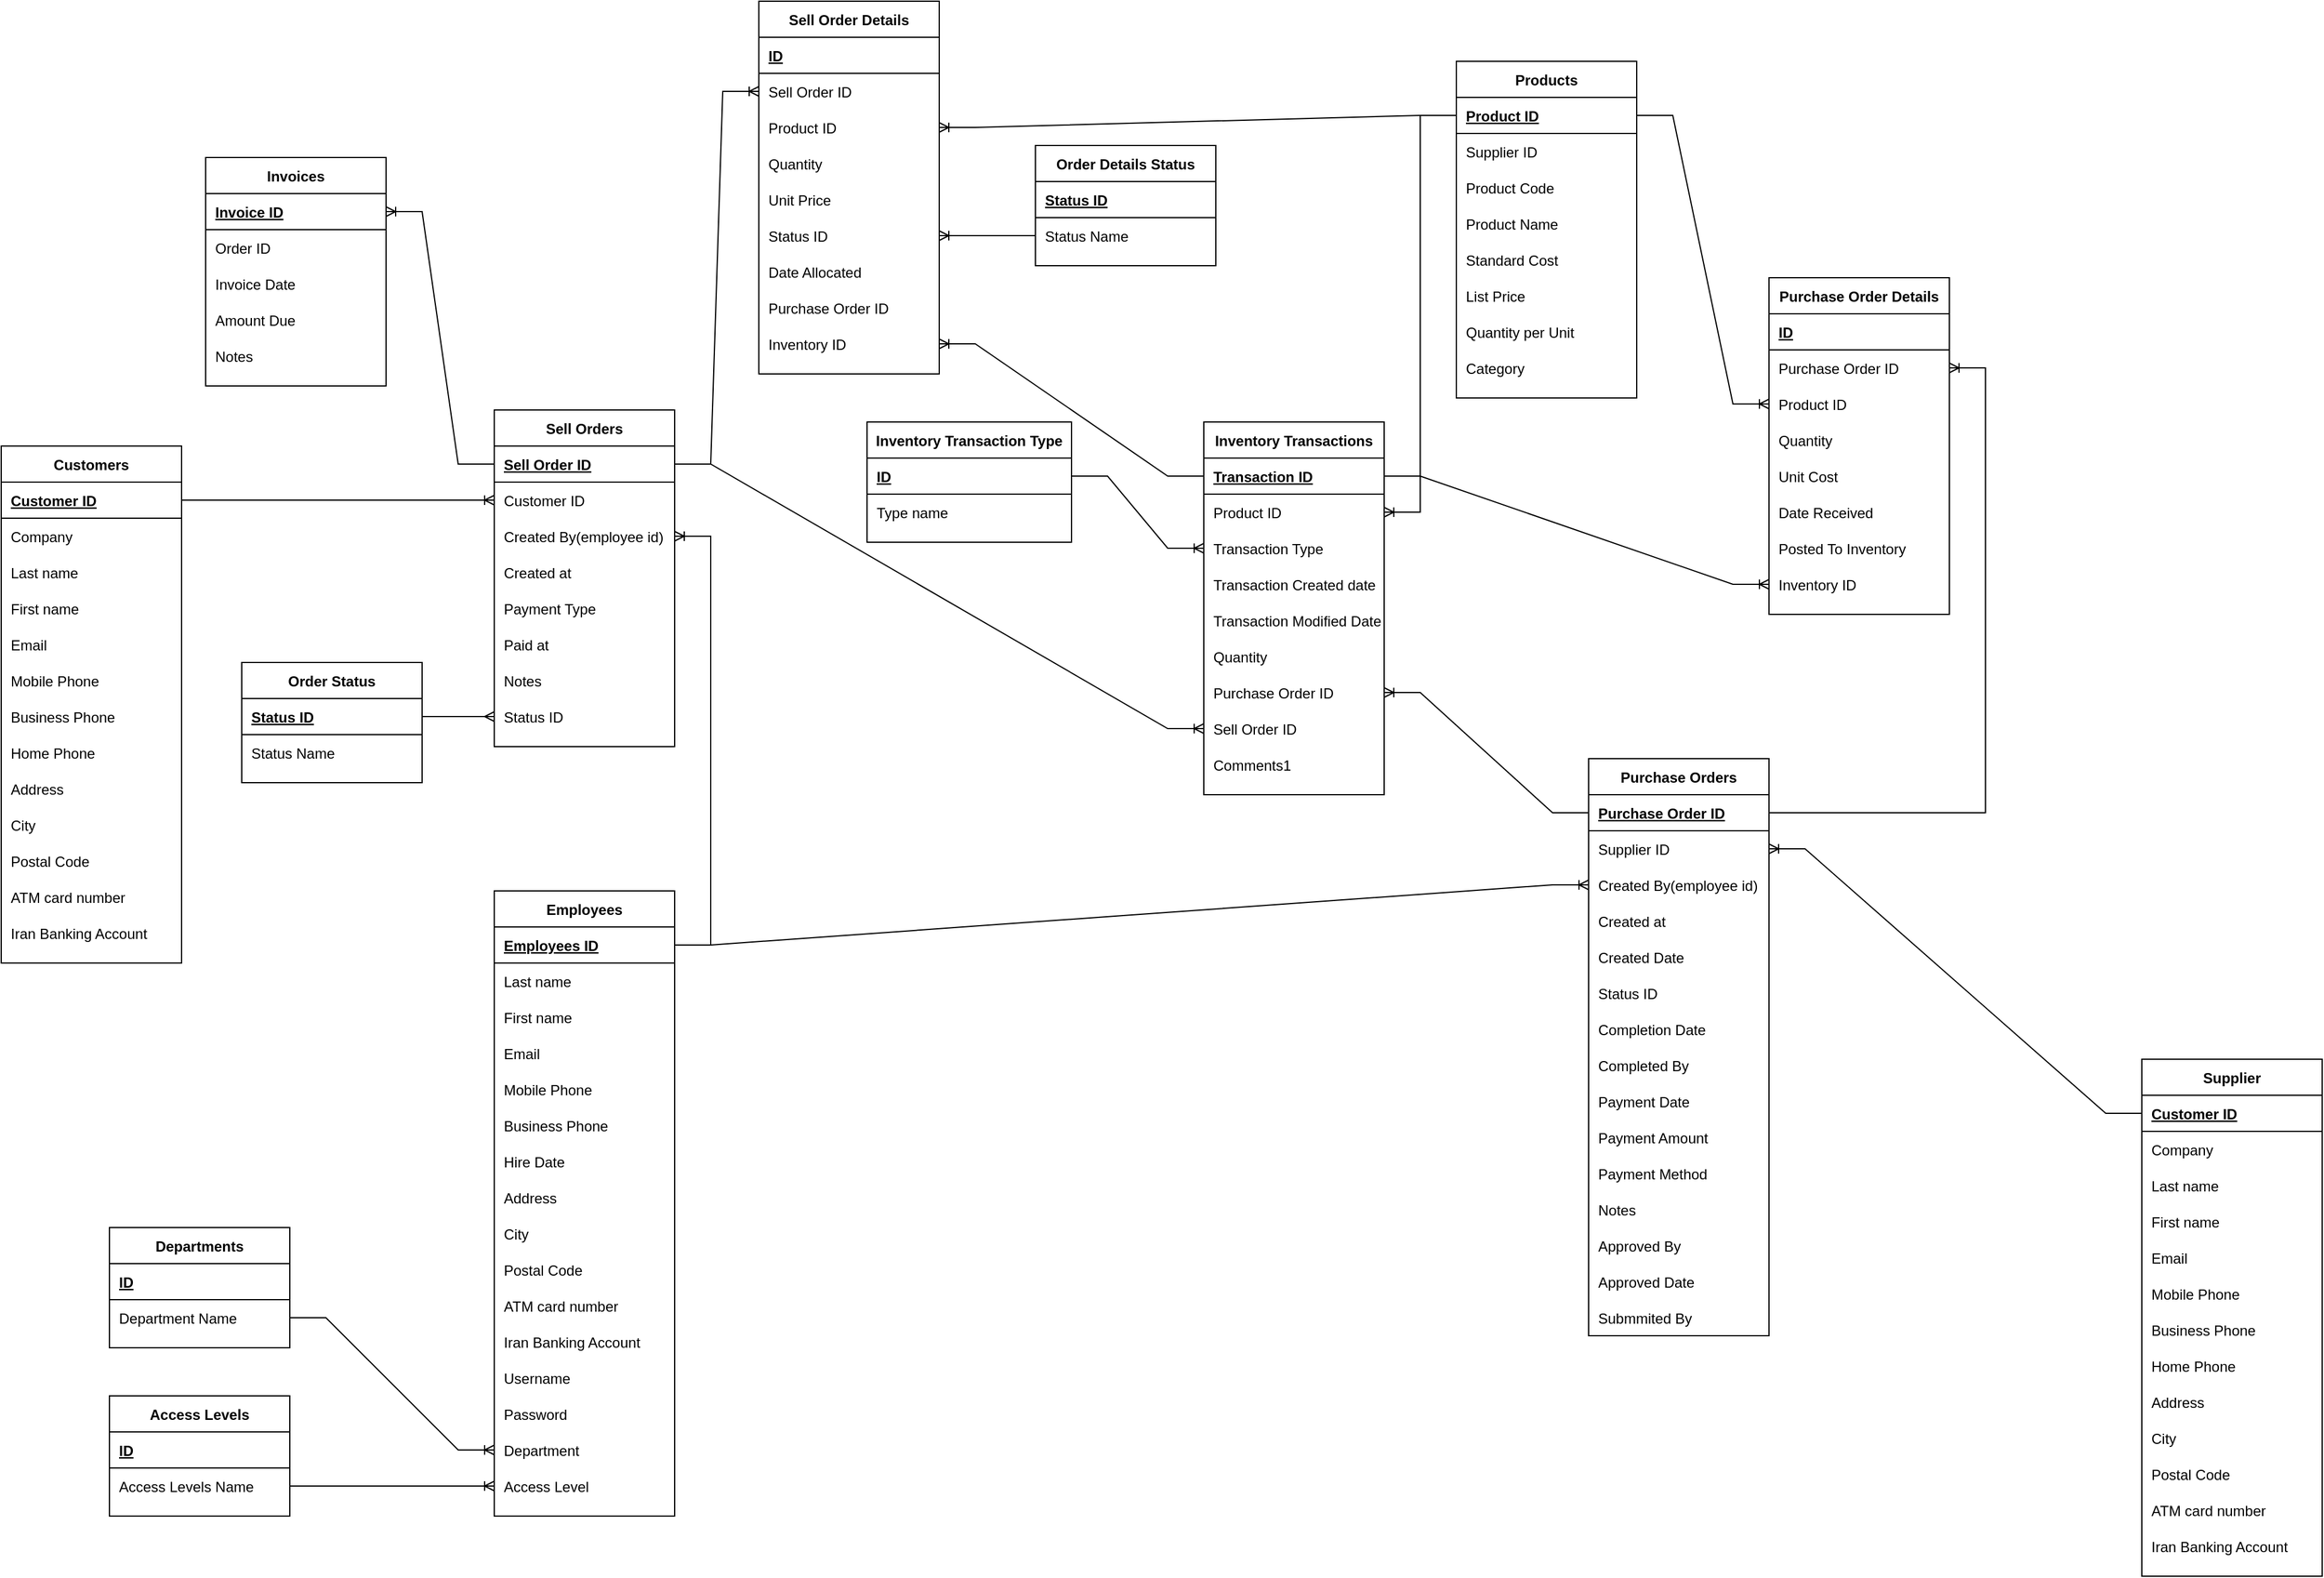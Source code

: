 <mxfile version="17.4.2" type="github">
  <diagram id="767jZlMwtZ_vmDHuZlSi" name="Page-1">
    <mxGraphModel dx="3178" dy="3477" grid="1" gridSize="10" guides="1" tooltips="1" connect="1" arrows="1" fold="1" page="1" pageScale="1" pageWidth="1169" pageHeight="1654" math="0" shadow="0">
      <root>
        <mxCell id="0" />
        <mxCell id="1" parent="0" />
        <mxCell id="xtK0vDZ_ABgAUM5MrDxu-1" value="Customers" style="shape=table;startSize=30;container=1;collapsible=1;childLayout=tableLayout;fixedRows=1;rowLines=0;fontStyle=1;align=center;resizeLast=1;" parent="1" vertex="1">
          <mxGeometry x="190" y="150" width="150" height="430" as="geometry" />
        </mxCell>
        <mxCell id="xtK0vDZ_ABgAUM5MrDxu-2" value="" style="shape=tableRow;horizontal=0;startSize=0;swimlaneHead=0;swimlaneBody=0;fillColor=none;collapsible=0;dropTarget=0;points=[[0,0.5],[1,0.5]];portConstraint=eastwest;top=0;left=0;right=0;bottom=1;" parent="xtK0vDZ_ABgAUM5MrDxu-1" vertex="1">
          <mxGeometry y="30" width="150" height="30" as="geometry" />
        </mxCell>
        <mxCell id="xtK0vDZ_ABgAUM5MrDxu-4" value="Customer ID" style="shape=partialRectangle;connectable=0;fillColor=none;top=0;left=0;bottom=0;right=0;align=left;spacingLeft=6;fontStyle=5;overflow=hidden;" parent="xtK0vDZ_ABgAUM5MrDxu-2" vertex="1">
          <mxGeometry width="150" height="30" as="geometry">
            <mxRectangle width="150" height="30" as="alternateBounds" />
          </mxGeometry>
        </mxCell>
        <mxCell id="xtK0vDZ_ABgAUM5MrDxu-5" value="" style="shape=tableRow;horizontal=0;startSize=0;swimlaneHead=0;swimlaneBody=0;fillColor=none;collapsible=0;dropTarget=0;points=[[0,0.5],[1,0.5]];portConstraint=eastwest;top=0;left=0;right=0;bottom=0;" parent="xtK0vDZ_ABgAUM5MrDxu-1" vertex="1">
          <mxGeometry y="60" width="150" height="30" as="geometry" />
        </mxCell>
        <mxCell id="xtK0vDZ_ABgAUM5MrDxu-7" value="Company" style="shape=partialRectangle;connectable=0;fillColor=none;top=0;left=0;bottom=0;right=0;align=left;spacingLeft=6;overflow=hidden;" parent="xtK0vDZ_ABgAUM5MrDxu-5" vertex="1">
          <mxGeometry width="150" height="30" as="geometry">
            <mxRectangle width="150" height="30" as="alternateBounds" />
          </mxGeometry>
        </mxCell>
        <mxCell id="xtK0vDZ_ABgAUM5MrDxu-8" value="" style="shape=tableRow;horizontal=0;startSize=0;swimlaneHead=0;swimlaneBody=0;fillColor=none;collapsible=0;dropTarget=0;points=[[0,0.5],[1,0.5]];portConstraint=eastwest;top=0;left=0;right=0;bottom=0;" parent="xtK0vDZ_ABgAUM5MrDxu-1" vertex="1">
          <mxGeometry y="90" width="150" height="30" as="geometry" />
        </mxCell>
        <mxCell id="xtK0vDZ_ABgAUM5MrDxu-10" value="Last name" style="shape=partialRectangle;connectable=0;fillColor=none;top=0;left=0;bottom=0;right=0;align=left;spacingLeft=6;overflow=hidden;" parent="xtK0vDZ_ABgAUM5MrDxu-8" vertex="1">
          <mxGeometry width="150" height="30" as="geometry">
            <mxRectangle width="150" height="30" as="alternateBounds" />
          </mxGeometry>
        </mxCell>
        <mxCell id="xtK0vDZ_ABgAUM5MrDxu-11" value="" style="shape=tableRow;horizontal=0;startSize=0;swimlaneHead=0;swimlaneBody=0;fillColor=none;collapsible=0;dropTarget=0;points=[[0,0.5],[1,0.5]];portConstraint=eastwest;top=0;left=0;right=0;bottom=0;" parent="xtK0vDZ_ABgAUM5MrDxu-1" vertex="1">
          <mxGeometry y="120" width="150" height="30" as="geometry" />
        </mxCell>
        <mxCell id="xtK0vDZ_ABgAUM5MrDxu-13" value="First name" style="shape=partialRectangle;connectable=0;fillColor=none;top=0;left=0;bottom=0;right=0;align=left;spacingLeft=6;overflow=hidden;" parent="xtK0vDZ_ABgAUM5MrDxu-11" vertex="1">
          <mxGeometry width="150" height="30" as="geometry">
            <mxRectangle width="150" height="30" as="alternateBounds" />
          </mxGeometry>
        </mxCell>
        <mxCell id="xtK0vDZ_ABgAUM5MrDxu-18" style="shape=tableRow;horizontal=0;startSize=0;swimlaneHead=0;swimlaneBody=0;fillColor=none;collapsible=0;dropTarget=0;points=[[0,0.5],[1,0.5]];portConstraint=eastwest;top=0;left=0;right=0;bottom=0;" parent="xtK0vDZ_ABgAUM5MrDxu-1" vertex="1">
          <mxGeometry y="150" width="150" height="30" as="geometry" />
        </mxCell>
        <mxCell id="xtK0vDZ_ABgAUM5MrDxu-19" value="Email" style="shape=partialRectangle;connectable=0;fillColor=none;top=0;left=0;bottom=0;right=0;align=left;spacingLeft=6;overflow=hidden;" parent="xtK0vDZ_ABgAUM5MrDxu-18" vertex="1">
          <mxGeometry width="150" height="30" as="geometry">
            <mxRectangle width="150" height="30" as="alternateBounds" />
          </mxGeometry>
        </mxCell>
        <mxCell id="xtK0vDZ_ABgAUM5MrDxu-16" style="shape=tableRow;horizontal=0;startSize=0;swimlaneHead=0;swimlaneBody=0;fillColor=none;collapsible=0;dropTarget=0;points=[[0,0.5],[1,0.5]];portConstraint=eastwest;top=0;left=0;right=0;bottom=0;" parent="xtK0vDZ_ABgAUM5MrDxu-1" vertex="1">
          <mxGeometry y="180" width="150" height="30" as="geometry" />
        </mxCell>
        <mxCell id="xtK0vDZ_ABgAUM5MrDxu-17" value="Mobile Phone" style="shape=partialRectangle;connectable=0;fillColor=none;top=0;left=0;bottom=0;right=0;align=left;spacingLeft=6;overflow=hidden;" parent="xtK0vDZ_ABgAUM5MrDxu-16" vertex="1">
          <mxGeometry width="150" height="30" as="geometry">
            <mxRectangle width="150" height="30" as="alternateBounds" />
          </mxGeometry>
        </mxCell>
        <mxCell id="xtK0vDZ_ABgAUM5MrDxu-14" style="shape=tableRow;horizontal=0;startSize=0;swimlaneHead=0;swimlaneBody=0;fillColor=none;collapsible=0;dropTarget=0;points=[[0,0.5],[1,0.5]];portConstraint=eastwest;top=0;left=0;right=0;bottom=0;" parent="xtK0vDZ_ABgAUM5MrDxu-1" vertex="1">
          <mxGeometry y="210" width="150" height="30" as="geometry" />
        </mxCell>
        <mxCell id="xtK0vDZ_ABgAUM5MrDxu-15" value="Business Phone" style="shape=partialRectangle;connectable=0;fillColor=none;top=0;left=0;bottom=0;right=0;align=left;spacingLeft=6;overflow=hidden;" parent="xtK0vDZ_ABgAUM5MrDxu-14" vertex="1">
          <mxGeometry width="150" height="30" as="geometry">
            <mxRectangle width="150" height="30" as="alternateBounds" />
          </mxGeometry>
        </mxCell>
        <mxCell id="xtK0vDZ_ABgAUM5MrDxu-24" style="shape=tableRow;horizontal=0;startSize=0;swimlaneHead=0;swimlaneBody=0;fillColor=none;collapsible=0;dropTarget=0;points=[[0,0.5],[1,0.5]];portConstraint=eastwest;top=0;left=0;right=0;bottom=0;" parent="xtK0vDZ_ABgAUM5MrDxu-1" vertex="1">
          <mxGeometry y="240" width="150" height="30" as="geometry" />
        </mxCell>
        <mxCell id="xtK0vDZ_ABgAUM5MrDxu-25" value="Home Phone" style="shape=partialRectangle;connectable=0;fillColor=none;top=0;left=0;bottom=0;right=0;align=left;spacingLeft=6;overflow=hidden;" parent="xtK0vDZ_ABgAUM5MrDxu-24" vertex="1">
          <mxGeometry width="150" height="30" as="geometry">
            <mxRectangle width="150" height="30" as="alternateBounds" />
          </mxGeometry>
        </mxCell>
        <mxCell id="xtK0vDZ_ABgAUM5MrDxu-22" style="shape=tableRow;horizontal=0;startSize=0;swimlaneHead=0;swimlaneBody=0;fillColor=none;collapsible=0;dropTarget=0;points=[[0,0.5],[1,0.5]];portConstraint=eastwest;top=0;left=0;right=0;bottom=0;" parent="xtK0vDZ_ABgAUM5MrDxu-1" vertex="1">
          <mxGeometry y="270" width="150" height="30" as="geometry" />
        </mxCell>
        <mxCell id="xtK0vDZ_ABgAUM5MrDxu-23" value="Address" style="shape=partialRectangle;connectable=0;fillColor=none;top=0;left=0;bottom=0;right=0;align=left;spacingLeft=6;overflow=hidden;" parent="xtK0vDZ_ABgAUM5MrDxu-22" vertex="1">
          <mxGeometry width="150" height="30" as="geometry">
            <mxRectangle width="150" height="30" as="alternateBounds" />
          </mxGeometry>
        </mxCell>
        <mxCell id="xtK0vDZ_ABgAUM5MrDxu-20" style="shape=tableRow;horizontal=0;startSize=0;swimlaneHead=0;swimlaneBody=0;fillColor=none;collapsible=0;dropTarget=0;points=[[0,0.5],[1,0.5]];portConstraint=eastwest;top=0;left=0;right=0;bottom=0;" parent="xtK0vDZ_ABgAUM5MrDxu-1" vertex="1">
          <mxGeometry y="300" width="150" height="30" as="geometry" />
        </mxCell>
        <mxCell id="xtK0vDZ_ABgAUM5MrDxu-21" value="City" style="shape=partialRectangle;connectable=0;fillColor=none;top=0;left=0;bottom=0;right=0;align=left;spacingLeft=6;overflow=hidden;" parent="xtK0vDZ_ABgAUM5MrDxu-20" vertex="1">
          <mxGeometry width="150" height="30" as="geometry">
            <mxRectangle width="150" height="30" as="alternateBounds" />
          </mxGeometry>
        </mxCell>
        <mxCell id="xtK0vDZ_ABgAUM5MrDxu-28" style="shape=tableRow;horizontal=0;startSize=0;swimlaneHead=0;swimlaneBody=0;fillColor=none;collapsible=0;dropTarget=0;points=[[0,0.5],[1,0.5]];portConstraint=eastwest;top=0;left=0;right=0;bottom=0;" parent="xtK0vDZ_ABgAUM5MrDxu-1" vertex="1">
          <mxGeometry y="330" width="150" height="30" as="geometry" />
        </mxCell>
        <mxCell id="xtK0vDZ_ABgAUM5MrDxu-29" value="Postal Code" style="shape=partialRectangle;connectable=0;fillColor=none;top=0;left=0;bottom=0;right=0;align=left;spacingLeft=6;overflow=hidden;" parent="xtK0vDZ_ABgAUM5MrDxu-28" vertex="1">
          <mxGeometry width="150" height="30" as="geometry">
            <mxRectangle width="150" height="30" as="alternateBounds" />
          </mxGeometry>
        </mxCell>
        <mxCell id="xtK0vDZ_ABgAUM5MrDxu-26" style="shape=tableRow;horizontal=0;startSize=0;swimlaneHead=0;swimlaneBody=0;fillColor=none;collapsible=0;dropTarget=0;points=[[0,0.5],[1,0.5]];portConstraint=eastwest;top=0;left=0;right=0;bottom=0;" parent="xtK0vDZ_ABgAUM5MrDxu-1" vertex="1">
          <mxGeometry y="360" width="150" height="30" as="geometry" />
        </mxCell>
        <mxCell id="xtK0vDZ_ABgAUM5MrDxu-27" value="ATM card number" style="shape=partialRectangle;connectable=0;fillColor=none;top=0;left=0;bottom=0;right=0;align=left;spacingLeft=6;overflow=hidden;" parent="xtK0vDZ_ABgAUM5MrDxu-26" vertex="1">
          <mxGeometry width="150" height="30" as="geometry">
            <mxRectangle width="150" height="30" as="alternateBounds" />
          </mxGeometry>
        </mxCell>
        <mxCell id="xtK0vDZ_ABgAUM5MrDxu-30" style="shape=tableRow;horizontal=0;startSize=0;swimlaneHead=0;swimlaneBody=0;fillColor=none;collapsible=0;dropTarget=0;points=[[0,0.5],[1,0.5]];portConstraint=eastwest;top=0;left=0;right=0;bottom=0;" parent="xtK0vDZ_ABgAUM5MrDxu-1" vertex="1">
          <mxGeometry y="390" width="150" height="30" as="geometry" />
        </mxCell>
        <mxCell id="xtK0vDZ_ABgAUM5MrDxu-31" value="Iran Banking Account" style="shape=partialRectangle;connectable=0;fillColor=none;top=0;left=0;bottom=0;right=0;align=left;spacingLeft=6;overflow=hidden;" parent="xtK0vDZ_ABgAUM5MrDxu-30" vertex="1">
          <mxGeometry width="150" height="30" as="geometry">
            <mxRectangle width="150" height="30" as="alternateBounds" />
          </mxGeometry>
        </mxCell>
        <mxCell id="xtK0vDZ_ABgAUM5MrDxu-32" value="Sell Orders" style="shape=table;startSize=30;container=1;collapsible=1;childLayout=tableLayout;fixedRows=1;rowLines=0;fontStyle=1;align=center;resizeLast=1;" parent="1" vertex="1">
          <mxGeometry x="600" y="120" width="150" height="280" as="geometry" />
        </mxCell>
        <mxCell id="xtK0vDZ_ABgAUM5MrDxu-33" value="" style="shape=tableRow;horizontal=0;startSize=0;swimlaneHead=0;swimlaneBody=0;fillColor=none;collapsible=0;dropTarget=0;points=[[0,0.5],[1,0.5]];portConstraint=eastwest;top=0;left=0;right=0;bottom=1;" parent="xtK0vDZ_ABgAUM5MrDxu-32" vertex="1">
          <mxGeometry y="30" width="150" height="30" as="geometry" />
        </mxCell>
        <mxCell id="xtK0vDZ_ABgAUM5MrDxu-34" value="Sell Order ID" style="shape=partialRectangle;connectable=0;fillColor=none;top=0;left=0;bottom=0;right=0;align=left;spacingLeft=6;fontStyle=5;overflow=hidden;" parent="xtK0vDZ_ABgAUM5MrDxu-33" vertex="1">
          <mxGeometry width="150" height="30" as="geometry">
            <mxRectangle width="150" height="30" as="alternateBounds" />
          </mxGeometry>
        </mxCell>
        <mxCell id="xtK0vDZ_ABgAUM5MrDxu-37" value="" style="shape=tableRow;horizontal=0;startSize=0;swimlaneHead=0;swimlaneBody=0;fillColor=none;collapsible=0;dropTarget=0;points=[[0,0.5],[1,0.5]];portConstraint=eastwest;top=0;left=0;right=0;bottom=0;" parent="xtK0vDZ_ABgAUM5MrDxu-32" vertex="1">
          <mxGeometry y="60" width="150" height="30" as="geometry" />
        </mxCell>
        <mxCell id="xtK0vDZ_ABgAUM5MrDxu-38" value="Customer ID" style="shape=partialRectangle;connectable=0;fillColor=none;top=0;left=0;bottom=0;right=0;align=left;spacingLeft=6;overflow=hidden;" parent="xtK0vDZ_ABgAUM5MrDxu-37" vertex="1">
          <mxGeometry width="150" height="30" as="geometry">
            <mxRectangle width="150" height="30" as="alternateBounds" />
          </mxGeometry>
        </mxCell>
        <mxCell id="xtK0vDZ_ABgAUM5MrDxu-35" value="" style="shape=tableRow;horizontal=0;startSize=0;swimlaneHead=0;swimlaneBody=0;fillColor=none;collapsible=0;dropTarget=0;points=[[0,0.5],[1,0.5]];portConstraint=eastwest;top=0;left=0;right=0;bottom=0;" parent="xtK0vDZ_ABgAUM5MrDxu-32" vertex="1">
          <mxGeometry y="90" width="150" height="30" as="geometry" />
        </mxCell>
        <mxCell id="xtK0vDZ_ABgAUM5MrDxu-36" value="Created By(employee id)" style="shape=partialRectangle;connectable=0;fillColor=none;top=0;left=0;bottom=0;right=0;align=left;spacingLeft=6;overflow=hidden;" parent="xtK0vDZ_ABgAUM5MrDxu-35" vertex="1">
          <mxGeometry width="150" height="30" as="geometry">
            <mxRectangle width="150" height="30" as="alternateBounds" />
          </mxGeometry>
        </mxCell>
        <mxCell id="xtK0vDZ_ABgAUM5MrDxu-39" value="" style="shape=tableRow;horizontal=0;startSize=0;swimlaneHead=0;swimlaneBody=0;fillColor=none;collapsible=0;dropTarget=0;points=[[0,0.5],[1,0.5]];portConstraint=eastwest;top=0;left=0;right=0;bottom=0;" parent="xtK0vDZ_ABgAUM5MrDxu-32" vertex="1">
          <mxGeometry y="120" width="150" height="30" as="geometry" />
        </mxCell>
        <mxCell id="xtK0vDZ_ABgAUM5MrDxu-40" value="Created at" style="shape=partialRectangle;connectable=0;fillColor=none;top=0;left=0;bottom=0;right=0;align=left;spacingLeft=6;overflow=hidden;" parent="xtK0vDZ_ABgAUM5MrDxu-39" vertex="1">
          <mxGeometry width="150" height="30" as="geometry">
            <mxRectangle width="150" height="30" as="alternateBounds" />
          </mxGeometry>
        </mxCell>
        <mxCell id="xtK0vDZ_ABgAUM5MrDxu-41" style="shape=tableRow;horizontal=0;startSize=0;swimlaneHead=0;swimlaneBody=0;fillColor=none;collapsible=0;dropTarget=0;points=[[0,0.5],[1,0.5]];portConstraint=eastwest;top=0;left=0;right=0;bottom=0;" parent="xtK0vDZ_ABgAUM5MrDxu-32" vertex="1">
          <mxGeometry y="150" width="150" height="30" as="geometry" />
        </mxCell>
        <mxCell id="xtK0vDZ_ABgAUM5MrDxu-42" value="Payment Type" style="shape=partialRectangle;connectable=0;fillColor=none;top=0;left=0;bottom=0;right=0;align=left;spacingLeft=6;overflow=hidden;" parent="xtK0vDZ_ABgAUM5MrDxu-41" vertex="1">
          <mxGeometry width="150" height="30" as="geometry">
            <mxRectangle width="150" height="30" as="alternateBounds" />
          </mxGeometry>
        </mxCell>
        <mxCell id="xtK0vDZ_ABgAUM5MrDxu-43" style="shape=tableRow;horizontal=0;startSize=0;swimlaneHead=0;swimlaneBody=0;fillColor=none;collapsible=0;dropTarget=0;points=[[0,0.5],[1,0.5]];portConstraint=eastwest;top=0;left=0;right=0;bottom=0;" parent="xtK0vDZ_ABgAUM5MrDxu-32" vertex="1">
          <mxGeometry y="180" width="150" height="30" as="geometry" />
        </mxCell>
        <mxCell id="xtK0vDZ_ABgAUM5MrDxu-44" value="Paid at" style="shape=partialRectangle;connectable=0;fillColor=none;top=0;left=0;bottom=0;right=0;align=left;spacingLeft=6;overflow=hidden;" parent="xtK0vDZ_ABgAUM5MrDxu-43" vertex="1">
          <mxGeometry width="150" height="30" as="geometry">
            <mxRectangle width="150" height="30" as="alternateBounds" />
          </mxGeometry>
        </mxCell>
        <mxCell id="xtK0vDZ_ABgAUM5MrDxu-45" style="shape=tableRow;horizontal=0;startSize=0;swimlaneHead=0;swimlaneBody=0;fillColor=none;collapsible=0;dropTarget=0;points=[[0,0.5],[1,0.5]];portConstraint=eastwest;top=0;left=0;right=0;bottom=0;" parent="xtK0vDZ_ABgAUM5MrDxu-32" vertex="1">
          <mxGeometry y="210" width="150" height="30" as="geometry" />
        </mxCell>
        <mxCell id="xtK0vDZ_ABgAUM5MrDxu-46" value="Notes" style="shape=partialRectangle;connectable=0;fillColor=none;top=0;left=0;bottom=0;right=0;align=left;spacingLeft=6;overflow=hidden;" parent="xtK0vDZ_ABgAUM5MrDxu-45" vertex="1">
          <mxGeometry width="150" height="30" as="geometry">
            <mxRectangle width="150" height="30" as="alternateBounds" />
          </mxGeometry>
        </mxCell>
        <mxCell id="xtK0vDZ_ABgAUM5MrDxu-47" style="shape=tableRow;horizontal=0;startSize=0;swimlaneHead=0;swimlaneBody=0;fillColor=none;collapsible=0;dropTarget=0;points=[[0,0.5],[1,0.5]];portConstraint=eastwest;top=0;left=0;right=0;bottom=0;" parent="xtK0vDZ_ABgAUM5MrDxu-32" vertex="1">
          <mxGeometry y="240" width="150" height="30" as="geometry" />
        </mxCell>
        <mxCell id="xtK0vDZ_ABgAUM5MrDxu-48" value="Status ID" style="shape=partialRectangle;connectable=0;fillColor=none;top=0;left=0;bottom=0;right=0;align=left;spacingLeft=6;overflow=hidden;" parent="xtK0vDZ_ABgAUM5MrDxu-47" vertex="1">
          <mxGeometry width="150" height="30" as="geometry">
            <mxRectangle width="150" height="30" as="alternateBounds" />
          </mxGeometry>
        </mxCell>
        <mxCell id="xtK0vDZ_ABgAUM5MrDxu-59" value="Invoices" style="shape=table;startSize=30;container=1;collapsible=1;childLayout=tableLayout;fixedRows=1;rowLines=0;fontStyle=1;align=center;resizeLast=1;" parent="1" vertex="1">
          <mxGeometry x="360" y="-90" width="150" height="190" as="geometry" />
        </mxCell>
        <mxCell id="xtK0vDZ_ABgAUM5MrDxu-60" value="" style="shape=tableRow;horizontal=0;startSize=0;swimlaneHead=0;swimlaneBody=0;fillColor=none;collapsible=0;dropTarget=0;points=[[0,0.5],[1,0.5]];portConstraint=eastwest;top=0;left=0;right=0;bottom=1;" parent="xtK0vDZ_ABgAUM5MrDxu-59" vertex="1">
          <mxGeometry y="30" width="150" height="30" as="geometry" />
        </mxCell>
        <mxCell id="xtK0vDZ_ABgAUM5MrDxu-61" value="Invoice ID" style="shape=partialRectangle;connectable=0;fillColor=none;top=0;left=0;bottom=0;right=0;align=left;spacingLeft=6;fontStyle=5;overflow=hidden;" parent="xtK0vDZ_ABgAUM5MrDxu-60" vertex="1">
          <mxGeometry width="150" height="30" as="geometry">
            <mxRectangle width="150" height="30" as="alternateBounds" />
          </mxGeometry>
        </mxCell>
        <mxCell id="xtK0vDZ_ABgAUM5MrDxu-62" value="" style="shape=tableRow;horizontal=0;startSize=0;swimlaneHead=0;swimlaneBody=0;fillColor=none;collapsible=0;dropTarget=0;points=[[0,0.5],[1,0.5]];portConstraint=eastwest;top=0;left=0;right=0;bottom=0;" parent="xtK0vDZ_ABgAUM5MrDxu-59" vertex="1">
          <mxGeometry y="60" width="150" height="30" as="geometry" />
        </mxCell>
        <mxCell id="xtK0vDZ_ABgAUM5MrDxu-63" value="Order ID" style="shape=partialRectangle;connectable=0;fillColor=none;top=0;left=0;bottom=0;right=0;align=left;spacingLeft=6;overflow=hidden;" parent="xtK0vDZ_ABgAUM5MrDxu-62" vertex="1">
          <mxGeometry width="150" height="30" as="geometry">
            <mxRectangle width="150" height="30" as="alternateBounds" />
          </mxGeometry>
        </mxCell>
        <mxCell id="xtK0vDZ_ABgAUM5MrDxu-64" value="" style="shape=tableRow;horizontal=0;startSize=0;swimlaneHead=0;swimlaneBody=0;fillColor=none;collapsible=0;dropTarget=0;points=[[0,0.5],[1,0.5]];portConstraint=eastwest;top=0;left=0;right=0;bottom=0;" parent="xtK0vDZ_ABgAUM5MrDxu-59" vertex="1">
          <mxGeometry y="90" width="150" height="30" as="geometry" />
        </mxCell>
        <mxCell id="xtK0vDZ_ABgAUM5MrDxu-65" value="Invoice Date" style="shape=partialRectangle;connectable=0;fillColor=none;top=0;left=0;bottom=0;right=0;align=left;spacingLeft=6;overflow=hidden;" parent="xtK0vDZ_ABgAUM5MrDxu-64" vertex="1">
          <mxGeometry width="150" height="30" as="geometry">
            <mxRectangle width="150" height="30" as="alternateBounds" />
          </mxGeometry>
        </mxCell>
        <mxCell id="xtK0vDZ_ABgAUM5MrDxu-66" value="" style="shape=tableRow;horizontal=0;startSize=0;swimlaneHead=0;swimlaneBody=0;fillColor=none;collapsible=0;dropTarget=0;points=[[0,0.5],[1,0.5]];portConstraint=eastwest;top=0;left=0;right=0;bottom=0;" parent="xtK0vDZ_ABgAUM5MrDxu-59" vertex="1">
          <mxGeometry y="120" width="150" height="30" as="geometry" />
        </mxCell>
        <mxCell id="xtK0vDZ_ABgAUM5MrDxu-67" value="Amount Due" style="shape=partialRectangle;connectable=0;fillColor=none;top=0;left=0;bottom=0;right=0;align=left;spacingLeft=6;overflow=hidden;" parent="xtK0vDZ_ABgAUM5MrDxu-66" vertex="1">
          <mxGeometry width="150" height="30" as="geometry">
            <mxRectangle width="150" height="30" as="alternateBounds" />
          </mxGeometry>
        </mxCell>
        <mxCell id="xtK0vDZ_ABgAUM5MrDxu-72" style="shape=tableRow;horizontal=0;startSize=0;swimlaneHead=0;swimlaneBody=0;fillColor=none;collapsible=0;dropTarget=0;points=[[0,0.5],[1,0.5]];portConstraint=eastwest;top=0;left=0;right=0;bottom=0;" parent="xtK0vDZ_ABgAUM5MrDxu-59" vertex="1">
          <mxGeometry y="150" width="150" height="30" as="geometry" />
        </mxCell>
        <mxCell id="xtK0vDZ_ABgAUM5MrDxu-73" value="Notes" style="shape=partialRectangle;connectable=0;fillColor=none;top=0;left=0;bottom=0;right=0;align=left;spacingLeft=6;overflow=hidden;" parent="xtK0vDZ_ABgAUM5MrDxu-72" vertex="1">
          <mxGeometry width="150" height="30" as="geometry">
            <mxRectangle width="150" height="30" as="alternateBounds" />
          </mxGeometry>
        </mxCell>
        <mxCell id="xtK0vDZ_ABgAUM5MrDxu-76" value="" style="edgeStyle=entityRelationEdgeStyle;fontSize=12;html=1;endArrow=ERoneToMany;rounded=0;" parent="1" source="xtK0vDZ_ABgAUM5MrDxu-2" target="xtK0vDZ_ABgAUM5MrDxu-37" edge="1">
          <mxGeometry width="100" height="100" relative="1" as="geometry">
            <mxPoint x="680" y="170" as="sourcePoint" />
            <mxPoint x="780" y="70" as="targetPoint" />
          </mxGeometry>
        </mxCell>
        <mxCell id="xtK0vDZ_ABgAUM5MrDxu-77" value="" style="edgeStyle=entityRelationEdgeStyle;fontSize=12;html=1;endArrow=ERoneToMany;rounded=0;" parent="1" source="xtK0vDZ_ABgAUM5MrDxu-33" target="xtK0vDZ_ABgAUM5MrDxu-60" edge="1">
          <mxGeometry width="100" height="100" relative="1" as="geometry">
            <mxPoint x="990" y="280" as="sourcePoint" />
            <mxPoint x="850" y="170" as="targetPoint" />
          </mxGeometry>
        </mxCell>
        <mxCell id="xtK0vDZ_ABgAUM5MrDxu-78" value="Inventory Transactions" style="shape=table;startSize=30;container=1;collapsible=1;childLayout=tableLayout;fixedRows=1;rowLines=0;fontStyle=1;align=center;resizeLast=1;" parent="1" vertex="1">
          <mxGeometry x="1190" y="130" width="150" height="310" as="geometry" />
        </mxCell>
        <mxCell id="xtK0vDZ_ABgAUM5MrDxu-79" value="" style="shape=tableRow;horizontal=0;startSize=0;swimlaneHead=0;swimlaneBody=0;fillColor=none;collapsible=0;dropTarget=0;points=[[0,0.5],[1,0.5]];portConstraint=eastwest;top=0;left=0;right=0;bottom=1;" parent="xtK0vDZ_ABgAUM5MrDxu-78" vertex="1">
          <mxGeometry y="30" width="150" height="30" as="geometry" />
        </mxCell>
        <mxCell id="xtK0vDZ_ABgAUM5MrDxu-80" value="Transaction ID" style="shape=partialRectangle;connectable=0;fillColor=none;top=0;left=0;bottom=0;right=0;align=left;spacingLeft=6;fontStyle=5;overflow=hidden;" parent="xtK0vDZ_ABgAUM5MrDxu-79" vertex="1">
          <mxGeometry width="150" height="30" as="geometry">
            <mxRectangle width="150" height="30" as="alternateBounds" />
          </mxGeometry>
        </mxCell>
        <mxCell id="xtK0vDZ_ABgAUM5MrDxu-87" style="shape=tableRow;horizontal=0;startSize=0;swimlaneHead=0;swimlaneBody=0;fillColor=none;collapsible=0;dropTarget=0;points=[[0,0.5],[1,0.5]];portConstraint=eastwest;top=0;left=0;right=0;bottom=0;" parent="xtK0vDZ_ABgAUM5MrDxu-78" vertex="1">
          <mxGeometry y="60" width="150" height="30" as="geometry" />
        </mxCell>
        <mxCell id="xtK0vDZ_ABgAUM5MrDxu-88" value="Product ID" style="shape=partialRectangle;connectable=0;fillColor=none;top=0;left=0;bottom=0;right=0;align=left;spacingLeft=6;overflow=hidden;" parent="xtK0vDZ_ABgAUM5MrDxu-87" vertex="1">
          <mxGeometry width="150" height="30" as="geometry">
            <mxRectangle width="150" height="30" as="alternateBounds" />
          </mxGeometry>
        </mxCell>
        <mxCell id="xtK0vDZ_ABgAUM5MrDxu-81" value="" style="shape=tableRow;horizontal=0;startSize=0;swimlaneHead=0;swimlaneBody=0;fillColor=none;collapsible=0;dropTarget=0;points=[[0,0.5],[1,0.5]];portConstraint=eastwest;top=0;left=0;right=0;bottom=0;" parent="xtK0vDZ_ABgAUM5MrDxu-78" vertex="1">
          <mxGeometry y="90" width="150" height="30" as="geometry" />
        </mxCell>
        <mxCell id="xtK0vDZ_ABgAUM5MrDxu-82" value="Transaction Type" style="shape=partialRectangle;connectable=0;fillColor=none;top=0;left=0;bottom=0;right=0;align=left;spacingLeft=6;overflow=hidden;" parent="xtK0vDZ_ABgAUM5MrDxu-81" vertex="1">
          <mxGeometry width="150" height="30" as="geometry">
            <mxRectangle width="150" height="30" as="alternateBounds" />
          </mxGeometry>
        </mxCell>
        <mxCell id="xtK0vDZ_ABgAUM5MrDxu-83" value="" style="shape=tableRow;horizontal=0;startSize=0;swimlaneHead=0;swimlaneBody=0;fillColor=none;collapsible=0;dropTarget=0;points=[[0,0.5],[1,0.5]];portConstraint=eastwest;top=0;left=0;right=0;bottom=0;" parent="xtK0vDZ_ABgAUM5MrDxu-78" vertex="1">
          <mxGeometry y="120" width="150" height="30" as="geometry" />
        </mxCell>
        <mxCell id="xtK0vDZ_ABgAUM5MrDxu-84" value="Transaction Created date" style="shape=partialRectangle;connectable=0;fillColor=none;top=0;left=0;bottom=0;right=0;align=left;spacingLeft=6;overflow=hidden;" parent="xtK0vDZ_ABgAUM5MrDxu-83" vertex="1">
          <mxGeometry width="150" height="30" as="geometry">
            <mxRectangle width="150" height="30" as="alternateBounds" />
          </mxGeometry>
        </mxCell>
        <mxCell id="xtK0vDZ_ABgAUM5MrDxu-85" value="" style="shape=tableRow;horizontal=0;startSize=0;swimlaneHead=0;swimlaneBody=0;fillColor=none;collapsible=0;dropTarget=0;points=[[0,0.5],[1,0.5]];portConstraint=eastwest;top=0;left=0;right=0;bottom=0;" parent="xtK0vDZ_ABgAUM5MrDxu-78" vertex="1">
          <mxGeometry y="150" width="150" height="30" as="geometry" />
        </mxCell>
        <mxCell id="xtK0vDZ_ABgAUM5MrDxu-86" value="Transaction Modified Date" style="shape=partialRectangle;connectable=0;fillColor=none;top=0;left=0;bottom=0;right=0;align=left;spacingLeft=6;overflow=hidden;" parent="xtK0vDZ_ABgAUM5MrDxu-85" vertex="1">
          <mxGeometry width="150" height="30" as="geometry">
            <mxRectangle width="150" height="30" as="alternateBounds" />
          </mxGeometry>
        </mxCell>
        <mxCell id="xtK0vDZ_ABgAUM5MrDxu-89" style="shape=tableRow;horizontal=0;startSize=0;swimlaneHead=0;swimlaneBody=0;fillColor=none;collapsible=0;dropTarget=0;points=[[0,0.5],[1,0.5]];portConstraint=eastwest;top=0;left=0;right=0;bottom=0;" parent="xtK0vDZ_ABgAUM5MrDxu-78" vertex="1">
          <mxGeometry y="180" width="150" height="30" as="geometry" />
        </mxCell>
        <mxCell id="xtK0vDZ_ABgAUM5MrDxu-90" value="Quantity" style="shape=partialRectangle;connectable=0;fillColor=none;top=0;left=0;bottom=0;right=0;align=left;spacingLeft=6;overflow=hidden;" parent="xtK0vDZ_ABgAUM5MrDxu-89" vertex="1">
          <mxGeometry width="150" height="30" as="geometry">
            <mxRectangle width="150" height="30" as="alternateBounds" />
          </mxGeometry>
        </mxCell>
        <mxCell id="xtK0vDZ_ABgAUM5MrDxu-91" style="shape=tableRow;horizontal=0;startSize=0;swimlaneHead=0;swimlaneBody=0;fillColor=none;collapsible=0;dropTarget=0;points=[[0,0.5],[1,0.5]];portConstraint=eastwest;top=0;left=0;right=0;bottom=0;" parent="xtK0vDZ_ABgAUM5MrDxu-78" vertex="1">
          <mxGeometry y="210" width="150" height="30" as="geometry" />
        </mxCell>
        <mxCell id="xtK0vDZ_ABgAUM5MrDxu-92" value="Purchase Order ID" style="shape=partialRectangle;connectable=0;fillColor=none;top=0;left=0;bottom=0;right=0;align=left;spacingLeft=6;overflow=hidden;" parent="xtK0vDZ_ABgAUM5MrDxu-91" vertex="1">
          <mxGeometry width="150" height="30" as="geometry">
            <mxRectangle width="150" height="30" as="alternateBounds" />
          </mxGeometry>
        </mxCell>
        <mxCell id="xtK0vDZ_ABgAUM5MrDxu-93" style="shape=tableRow;horizontal=0;startSize=0;swimlaneHead=0;swimlaneBody=0;fillColor=none;collapsible=0;dropTarget=0;points=[[0,0.5],[1,0.5]];portConstraint=eastwest;top=0;left=0;right=0;bottom=0;" parent="xtK0vDZ_ABgAUM5MrDxu-78" vertex="1">
          <mxGeometry y="240" width="150" height="30" as="geometry" />
        </mxCell>
        <mxCell id="xtK0vDZ_ABgAUM5MrDxu-94" value="Sell Order ID" style="shape=partialRectangle;connectable=0;fillColor=none;top=0;left=0;bottom=0;right=0;align=left;spacingLeft=6;overflow=hidden;" parent="xtK0vDZ_ABgAUM5MrDxu-93" vertex="1">
          <mxGeometry width="150" height="30" as="geometry">
            <mxRectangle width="150" height="30" as="alternateBounds" />
          </mxGeometry>
        </mxCell>
        <mxCell id="VmO0VDscQzR0c7CuvMfW-2" style="shape=tableRow;horizontal=0;startSize=0;swimlaneHead=0;swimlaneBody=0;fillColor=none;collapsible=0;dropTarget=0;points=[[0,0.5],[1,0.5]];portConstraint=eastwest;top=0;left=0;right=0;bottom=0;" vertex="1" parent="xtK0vDZ_ABgAUM5MrDxu-78">
          <mxGeometry y="270" width="150" height="30" as="geometry" />
        </mxCell>
        <mxCell id="VmO0VDscQzR0c7CuvMfW-3" value="Comments1" style="shape=partialRectangle;connectable=0;fillColor=none;top=0;left=0;bottom=0;right=0;align=left;spacingLeft=6;overflow=hidden;" vertex="1" parent="VmO0VDscQzR0c7CuvMfW-2">
          <mxGeometry width="150" height="30" as="geometry">
            <mxRectangle width="150" height="30" as="alternateBounds" />
          </mxGeometry>
        </mxCell>
        <mxCell id="xtK0vDZ_ABgAUM5MrDxu-95" value="Order Status" style="shape=table;startSize=30;container=1;collapsible=1;childLayout=tableLayout;fixedRows=1;rowLines=0;fontStyle=1;align=center;resizeLast=1;" parent="1" vertex="1">
          <mxGeometry x="390" y="330" width="150" height="100" as="geometry" />
        </mxCell>
        <mxCell id="xtK0vDZ_ABgAUM5MrDxu-96" value="" style="shape=tableRow;horizontal=0;startSize=0;swimlaneHead=0;swimlaneBody=0;fillColor=none;collapsible=0;dropTarget=0;points=[[0,0.5],[1,0.5]];portConstraint=eastwest;top=0;left=0;right=0;bottom=1;" parent="xtK0vDZ_ABgAUM5MrDxu-95" vertex="1">
          <mxGeometry y="30" width="150" height="30" as="geometry" />
        </mxCell>
        <mxCell id="xtK0vDZ_ABgAUM5MrDxu-97" value="Status ID" style="shape=partialRectangle;connectable=0;fillColor=none;top=0;left=0;bottom=0;right=0;align=left;spacingLeft=6;fontStyle=5;overflow=hidden;" parent="xtK0vDZ_ABgAUM5MrDxu-96" vertex="1">
          <mxGeometry width="150" height="30" as="geometry">
            <mxRectangle width="150" height="30" as="alternateBounds" />
          </mxGeometry>
        </mxCell>
        <mxCell id="xtK0vDZ_ABgAUM5MrDxu-98" value="" style="shape=tableRow;horizontal=0;startSize=0;swimlaneHead=0;swimlaneBody=0;fillColor=none;collapsible=0;dropTarget=0;points=[[0,0.5],[1,0.5]];portConstraint=eastwest;top=0;left=0;right=0;bottom=0;" parent="xtK0vDZ_ABgAUM5MrDxu-95" vertex="1">
          <mxGeometry y="60" width="150" height="30" as="geometry" />
        </mxCell>
        <mxCell id="xtK0vDZ_ABgAUM5MrDxu-99" value="Status Name" style="shape=partialRectangle;connectable=0;fillColor=none;top=0;left=0;bottom=0;right=0;align=left;spacingLeft=6;overflow=hidden;" parent="xtK0vDZ_ABgAUM5MrDxu-98" vertex="1">
          <mxGeometry width="150" height="30" as="geometry">
            <mxRectangle width="150" height="30" as="alternateBounds" />
          </mxGeometry>
        </mxCell>
        <mxCell id="xtK0vDZ_ABgAUM5MrDxu-106" value="" style="edgeStyle=entityRelationEdgeStyle;fontSize=12;html=1;endArrow=ERmany;rounded=0;" parent="1" source="xtK0vDZ_ABgAUM5MrDxu-96" target="xtK0vDZ_ABgAUM5MrDxu-47" edge="1">
          <mxGeometry width="100" height="100" relative="1" as="geometry">
            <mxPoint x="560" y="510" as="sourcePoint" />
            <mxPoint x="590" y="430" as="targetPoint" />
          </mxGeometry>
        </mxCell>
        <mxCell id="xtK0vDZ_ABgAUM5MrDxu-107" value="Sell Order Details" style="shape=table;startSize=30;container=1;collapsible=1;childLayout=tableLayout;fixedRows=1;rowLines=0;fontStyle=1;align=center;resizeLast=1;" parent="1" vertex="1">
          <mxGeometry x="820" y="-220" width="150" height="310" as="geometry" />
        </mxCell>
        <mxCell id="xtK0vDZ_ABgAUM5MrDxu-108" value="" style="shape=tableRow;horizontal=0;startSize=0;swimlaneHead=0;swimlaneBody=0;fillColor=none;collapsible=0;dropTarget=0;points=[[0,0.5],[1,0.5]];portConstraint=eastwest;top=0;left=0;right=0;bottom=1;" parent="xtK0vDZ_ABgAUM5MrDxu-107" vertex="1">
          <mxGeometry y="30" width="150" height="30" as="geometry" />
        </mxCell>
        <mxCell id="xtK0vDZ_ABgAUM5MrDxu-109" value="ID" style="shape=partialRectangle;connectable=0;fillColor=none;top=0;left=0;bottom=0;right=0;align=left;spacingLeft=6;fontStyle=5;overflow=hidden;" parent="xtK0vDZ_ABgAUM5MrDxu-108" vertex="1">
          <mxGeometry width="150" height="30" as="geometry">
            <mxRectangle width="150" height="30" as="alternateBounds" />
          </mxGeometry>
        </mxCell>
        <mxCell id="xtK0vDZ_ABgAUM5MrDxu-110" value="" style="shape=tableRow;horizontal=0;startSize=0;swimlaneHead=0;swimlaneBody=0;fillColor=none;collapsible=0;dropTarget=0;points=[[0,0.5],[1,0.5]];portConstraint=eastwest;top=0;left=0;right=0;bottom=0;" parent="xtK0vDZ_ABgAUM5MrDxu-107" vertex="1">
          <mxGeometry y="60" width="150" height="30" as="geometry" />
        </mxCell>
        <mxCell id="xtK0vDZ_ABgAUM5MrDxu-111" value="Sell Order ID" style="shape=partialRectangle;connectable=0;fillColor=none;top=0;left=0;bottom=0;right=0;align=left;spacingLeft=6;overflow=hidden;" parent="xtK0vDZ_ABgAUM5MrDxu-110" vertex="1">
          <mxGeometry width="150" height="30" as="geometry">
            <mxRectangle width="150" height="30" as="alternateBounds" />
          </mxGeometry>
        </mxCell>
        <mxCell id="xtK0vDZ_ABgAUM5MrDxu-112" value="" style="shape=tableRow;horizontal=0;startSize=0;swimlaneHead=0;swimlaneBody=0;fillColor=none;collapsible=0;dropTarget=0;points=[[0,0.5],[1,0.5]];portConstraint=eastwest;top=0;left=0;right=0;bottom=0;" parent="xtK0vDZ_ABgAUM5MrDxu-107" vertex="1">
          <mxGeometry y="90" width="150" height="30" as="geometry" />
        </mxCell>
        <mxCell id="xtK0vDZ_ABgAUM5MrDxu-113" value="Product ID" style="shape=partialRectangle;connectable=0;fillColor=none;top=0;left=0;bottom=0;right=0;align=left;spacingLeft=6;overflow=hidden;" parent="xtK0vDZ_ABgAUM5MrDxu-112" vertex="1">
          <mxGeometry width="150" height="30" as="geometry">
            <mxRectangle width="150" height="30" as="alternateBounds" />
          </mxGeometry>
        </mxCell>
        <mxCell id="xtK0vDZ_ABgAUM5MrDxu-114" value="" style="shape=tableRow;horizontal=0;startSize=0;swimlaneHead=0;swimlaneBody=0;fillColor=none;collapsible=0;dropTarget=0;points=[[0,0.5],[1,0.5]];portConstraint=eastwest;top=0;left=0;right=0;bottom=0;" parent="xtK0vDZ_ABgAUM5MrDxu-107" vertex="1">
          <mxGeometry y="120" width="150" height="30" as="geometry" />
        </mxCell>
        <mxCell id="xtK0vDZ_ABgAUM5MrDxu-115" value="Quantity" style="shape=partialRectangle;connectable=0;fillColor=none;top=0;left=0;bottom=0;right=0;align=left;spacingLeft=6;overflow=hidden;" parent="xtK0vDZ_ABgAUM5MrDxu-114" vertex="1">
          <mxGeometry width="150" height="30" as="geometry">
            <mxRectangle width="150" height="30" as="alternateBounds" />
          </mxGeometry>
        </mxCell>
        <mxCell id="xtK0vDZ_ABgAUM5MrDxu-116" style="shape=tableRow;horizontal=0;startSize=0;swimlaneHead=0;swimlaneBody=0;fillColor=none;collapsible=0;dropTarget=0;points=[[0,0.5],[1,0.5]];portConstraint=eastwest;top=0;left=0;right=0;bottom=0;" parent="xtK0vDZ_ABgAUM5MrDxu-107" vertex="1">
          <mxGeometry y="150" width="150" height="30" as="geometry" />
        </mxCell>
        <mxCell id="xtK0vDZ_ABgAUM5MrDxu-117" value="Unit Price" style="shape=partialRectangle;connectable=0;fillColor=none;top=0;left=0;bottom=0;right=0;align=left;spacingLeft=6;overflow=hidden;" parent="xtK0vDZ_ABgAUM5MrDxu-116" vertex="1">
          <mxGeometry width="150" height="30" as="geometry">
            <mxRectangle width="150" height="30" as="alternateBounds" />
          </mxGeometry>
        </mxCell>
        <mxCell id="xtK0vDZ_ABgAUM5MrDxu-122" style="shape=tableRow;horizontal=0;startSize=0;swimlaneHead=0;swimlaneBody=0;fillColor=none;collapsible=0;dropTarget=0;points=[[0,0.5],[1,0.5]];portConstraint=eastwest;top=0;left=0;right=0;bottom=0;" parent="xtK0vDZ_ABgAUM5MrDxu-107" vertex="1">
          <mxGeometry y="180" width="150" height="30" as="geometry" />
        </mxCell>
        <mxCell id="xtK0vDZ_ABgAUM5MrDxu-123" value="Status ID" style="shape=partialRectangle;connectable=0;fillColor=none;top=0;left=0;bottom=0;right=0;align=left;spacingLeft=6;overflow=hidden;" parent="xtK0vDZ_ABgAUM5MrDxu-122" vertex="1">
          <mxGeometry width="150" height="30" as="geometry">
            <mxRectangle width="150" height="30" as="alternateBounds" />
          </mxGeometry>
        </mxCell>
        <mxCell id="xtK0vDZ_ABgAUM5MrDxu-118" style="shape=tableRow;horizontal=0;startSize=0;swimlaneHead=0;swimlaneBody=0;fillColor=none;collapsible=0;dropTarget=0;points=[[0,0.5],[1,0.5]];portConstraint=eastwest;top=0;left=0;right=0;bottom=0;" parent="xtK0vDZ_ABgAUM5MrDxu-107" vertex="1">
          <mxGeometry y="210" width="150" height="30" as="geometry" />
        </mxCell>
        <mxCell id="xtK0vDZ_ABgAUM5MrDxu-119" value="Date Allocated" style="shape=partialRectangle;connectable=0;fillColor=none;top=0;left=0;bottom=0;right=0;align=left;spacingLeft=6;overflow=hidden;" parent="xtK0vDZ_ABgAUM5MrDxu-118" vertex="1">
          <mxGeometry width="150" height="30" as="geometry">
            <mxRectangle width="150" height="30" as="alternateBounds" />
          </mxGeometry>
        </mxCell>
        <mxCell id="xtK0vDZ_ABgAUM5MrDxu-120" style="shape=tableRow;horizontal=0;startSize=0;swimlaneHead=0;swimlaneBody=0;fillColor=none;collapsible=0;dropTarget=0;points=[[0,0.5],[1,0.5]];portConstraint=eastwest;top=0;left=0;right=0;bottom=0;" parent="xtK0vDZ_ABgAUM5MrDxu-107" vertex="1">
          <mxGeometry y="240" width="150" height="30" as="geometry" />
        </mxCell>
        <mxCell id="xtK0vDZ_ABgAUM5MrDxu-121" value="Purchase Order ID" style="shape=partialRectangle;connectable=0;fillColor=none;top=0;left=0;bottom=0;right=0;align=left;spacingLeft=6;overflow=hidden;" parent="xtK0vDZ_ABgAUM5MrDxu-120" vertex="1">
          <mxGeometry width="150" height="30" as="geometry">
            <mxRectangle width="150" height="30" as="alternateBounds" />
          </mxGeometry>
        </mxCell>
        <mxCell id="VmO0VDscQzR0c7CuvMfW-4" style="shape=tableRow;horizontal=0;startSize=0;swimlaneHead=0;swimlaneBody=0;fillColor=none;collapsible=0;dropTarget=0;points=[[0,0.5],[1,0.5]];portConstraint=eastwest;top=0;left=0;right=0;bottom=0;" vertex="1" parent="xtK0vDZ_ABgAUM5MrDxu-107">
          <mxGeometry y="270" width="150" height="30" as="geometry" />
        </mxCell>
        <mxCell id="VmO0VDscQzR0c7CuvMfW-5" value="Inventory ID" style="shape=partialRectangle;connectable=0;fillColor=none;top=0;left=0;bottom=0;right=0;align=left;spacingLeft=6;overflow=hidden;" vertex="1" parent="VmO0VDscQzR0c7CuvMfW-4">
          <mxGeometry width="150" height="30" as="geometry">
            <mxRectangle width="150" height="30" as="alternateBounds" />
          </mxGeometry>
        </mxCell>
        <mxCell id="VmO0VDscQzR0c7CuvMfW-1" value="" style="edgeStyle=entityRelationEdgeStyle;fontSize=12;html=1;endArrow=ERoneToMany;rounded=0;" edge="1" parent="1" source="xtK0vDZ_ABgAUM5MrDxu-33" target="xtK0vDZ_ABgAUM5MrDxu-110">
          <mxGeometry width="100" height="100" relative="1" as="geometry">
            <mxPoint x="900" y="190" as="sourcePoint" />
            <mxPoint x="1000" y="90" as="targetPoint" />
          </mxGeometry>
        </mxCell>
        <mxCell id="VmO0VDscQzR0c7CuvMfW-6" value="Order Details Status" style="shape=table;startSize=30;container=1;collapsible=1;childLayout=tableLayout;fixedRows=1;rowLines=0;fontStyle=1;align=center;resizeLast=1;" vertex="1" parent="1">
          <mxGeometry x="1050" y="-100" width="150" height="100" as="geometry" />
        </mxCell>
        <mxCell id="VmO0VDscQzR0c7CuvMfW-7" value="" style="shape=tableRow;horizontal=0;startSize=0;swimlaneHead=0;swimlaneBody=0;fillColor=none;collapsible=0;dropTarget=0;points=[[0,0.5],[1,0.5]];portConstraint=eastwest;top=0;left=0;right=0;bottom=1;" vertex="1" parent="VmO0VDscQzR0c7CuvMfW-6">
          <mxGeometry y="30" width="150" height="30" as="geometry" />
        </mxCell>
        <mxCell id="VmO0VDscQzR0c7CuvMfW-8" value="Status ID" style="shape=partialRectangle;connectable=0;fillColor=none;top=0;left=0;bottom=0;right=0;align=left;spacingLeft=6;fontStyle=5;overflow=hidden;" vertex="1" parent="VmO0VDscQzR0c7CuvMfW-7">
          <mxGeometry width="150" height="30" as="geometry">
            <mxRectangle width="150" height="30" as="alternateBounds" />
          </mxGeometry>
        </mxCell>
        <mxCell id="VmO0VDscQzR0c7CuvMfW-9" value="" style="shape=tableRow;horizontal=0;startSize=0;swimlaneHead=0;swimlaneBody=0;fillColor=none;collapsible=0;dropTarget=0;points=[[0,0.5],[1,0.5]];portConstraint=eastwest;top=0;left=0;right=0;bottom=0;" vertex="1" parent="VmO0VDscQzR0c7CuvMfW-6">
          <mxGeometry y="60" width="150" height="30" as="geometry" />
        </mxCell>
        <mxCell id="VmO0VDscQzR0c7CuvMfW-10" value="Status Name" style="shape=partialRectangle;connectable=0;fillColor=none;top=0;left=0;bottom=0;right=0;align=left;spacingLeft=6;overflow=hidden;" vertex="1" parent="VmO0VDscQzR0c7CuvMfW-9">
          <mxGeometry width="150" height="30" as="geometry">
            <mxRectangle width="150" height="30" as="alternateBounds" />
          </mxGeometry>
        </mxCell>
        <mxCell id="VmO0VDscQzR0c7CuvMfW-11" value="" style="edgeStyle=entityRelationEdgeStyle;fontSize=12;html=1;endArrow=ERoneToMany;rounded=0;" edge="1" parent="1" source="VmO0VDscQzR0c7CuvMfW-9" target="xtK0vDZ_ABgAUM5MrDxu-122">
          <mxGeometry width="100" height="100" relative="1" as="geometry">
            <mxPoint x="820" y="370" as="sourcePoint" />
            <mxPoint x="920" y="270" as="targetPoint" />
          </mxGeometry>
        </mxCell>
        <mxCell id="VmO0VDscQzR0c7CuvMfW-12" value="Products" style="shape=table;startSize=30;container=1;collapsible=1;childLayout=tableLayout;fixedRows=1;rowLines=0;fontStyle=1;align=center;resizeLast=1;" vertex="1" parent="1">
          <mxGeometry x="1400" y="-170" width="150" height="280" as="geometry" />
        </mxCell>
        <mxCell id="VmO0VDscQzR0c7CuvMfW-13" value="" style="shape=tableRow;horizontal=0;startSize=0;swimlaneHead=0;swimlaneBody=0;fillColor=none;collapsible=0;dropTarget=0;points=[[0,0.5],[1,0.5]];portConstraint=eastwest;top=0;left=0;right=0;bottom=1;" vertex="1" parent="VmO0VDscQzR0c7CuvMfW-12">
          <mxGeometry y="30" width="150" height="30" as="geometry" />
        </mxCell>
        <mxCell id="VmO0VDscQzR0c7CuvMfW-14" value="Product ID" style="shape=partialRectangle;connectable=0;fillColor=none;top=0;left=0;bottom=0;right=0;align=left;spacingLeft=6;fontStyle=5;overflow=hidden;" vertex="1" parent="VmO0VDscQzR0c7CuvMfW-13">
          <mxGeometry width="150" height="30" as="geometry">
            <mxRectangle width="150" height="30" as="alternateBounds" />
          </mxGeometry>
        </mxCell>
        <mxCell id="VmO0VDscQzR0c7CuvMfW-15" value="" style="shape=tableRow;horizontal=0;startSize=0;swimlaneHead=0;swimlaneBody=0;fillColor=none;collapsible=0;dropTarget=0;points=[[0,0.5],[1,0.5]];portConstraint=eastwest;top=0;left=0;right=0;bottom=0;" vertex="1" parent="VmO0VDscQzR0c7CuvMfW-12">
          <mxGeometry y="60" width="150" height="30" as="geometry" />
        </mxCell>
        <mxCell id="VmO0VDscQzR0c7CuvMfW-16" value="Supplier ID" style="shape=partialRectangle;connectable=0;fillColor=none;top=0;left=0;bottom=0;right=0;align=left;spacingLeft=6;overflow=hidden;" vertex="1" parent="VmO0VDscQzR0c7CuvMfW-15">
          <mxGeometry width="150" height="30" as="geometry">
            <mxRectangle width="150" height="30" as="alternateBounds" />
          </mxGeometry>
        </mxCell>
        <mxCell id="VmO0VDscQzR0c7CuvMfW-17" value="" style="shape=tableRow;horizontal=0;startSize=0;swimlaneHead=0;swimlaneBody=0;fillColor=none;collapsible=0;dropTarget=0;points=[[0,0.5],[1,0.5]];portConstraint=eastwest;top=0;left=0;right=0;bottom=0;" vertex="1" parent="VmO0VDscQzR0c7CuvMfW-12">
          <mxGeometry y="90" width="150" height="30" as="geometry" />
        </mxCell>
        <mxCell id="VmO0VDscQzR0c7CuvMfW-18" value="Product Code" style="shape=partialRectangle;connectable=0;fillColor=none;top=0;left=0;bottom=0;right=0;align=left;spacingLeft=6;overflow=hidden;" vertex="1" parent="VmO0VDscQzR0c7CuvMfW-17">
          <mxGeometry width="150" height="30" as="geometry">
            <mxRectangle width="150" height="30" as="alternateBounds" />
          </mxGeometry>
        </mxCell>
        <mxCell id="VmO0VDscQzR0c7CuvMfW-19" value="" style="shape=tableRow;horizontal=0;startSize=0;swimlaneHead=0;swimlaneBody=0;fillColor=none;collapsible=0;dropTarget=0;points=[[0,0.5],[1,0.5]];portConstraint=eastwest;top=0;left=0;right=0;bottom=0;" vertex="1" parent="VmO0VDscQzR0c7CuvMfW-12">
          <mxGeometry y="120" width="150" height="30" as="geometry" />
        </mxCell>
        <mxCell id="VmO0VDscQzR0c7CuvMfW-20" value="Product Name" style="shape=partialRectangle;connectable=0;fillColor=none;top=0;left=0;bottom=0;right=0;align=left;spacingLeft=6;overflow=hidden;" vertex="1" parent="VmO0VDscQzR0c7CuvMfW-19">
          <mxGeometry width="150" height="30" as="geometry">
            <mxRectangle width="150" height="30" as="alternateBounds" />
          </mxGeometry>
        </mxCell>
        <mxCell id="VmO0VDscQzR0c7CuvMfW-21" style="shape=tableRow;horizontal=0;startSize=0;swimlaneHead=0;swimlaneBody=0;fillColor=none;collapsible=0;dropTarget=0;points=[[0,0.5],[1,0.5]];portConstraint=eastwest;top=0;left=0;right=0;bottom=0;" vertex="1" parent="VmO0VDscQzR0c7CuvMfW-12">
          <mxGeometry y="150" width="150" height="30" as="geometry" />
        </mxCell>
        <mxCell id="VmO0VDscQzR0c7CuvMfW-22" value="Standard Cost" style="shape=partialRectangle;connectable=0;fillColor=none;top=0;left=0;bottom=0;right=0;align=left;spacingLeft=6;overflow=hidden;" vertex="1" parent="VmO0VDscQzR0c7CuvMfW-21">
          <mxGeometry width="150" height="30" as="geometry">
            <mxRectangle width="150" height="30" as="alternateBounds" />
          </mxGeometry>
        </mxCell>
        <mxCell id="VmO0VDscQzR0c7CuvMfW-23" style="shape=tableRow;horizontal=0;startSize=0;swimlaneHead=0;swimlaneBody=0;fillColor=none;collapsible=0;dropTarget=0;points=[[0,0.5],[1,0.5]];portConstraint=eastwest;top=0;left=0;right=0;bottom=0;" vertex="1" parent="VmO0VDscQzR0c7CuvMfW-12">
          <mxGeometry y="180" width="150" height="30" as="geometry" />
        </mxCell>
        <mxCell id="VmO0VDscQzR0c7CuvMfW-24" value="List Price" style="shape=partialRectangle;connectable=0;fillColor=none;top=0;left=0;bottom=0;right=0;align=left;spacingLeft=6;overflow=hidden;" vertex="1" parent="VmO0VDscQzR0c7CuvMfW-23">
          <mxGeometry width="150" height="30" as="geometry">
            <mxRectangle width="150" height="30" as="alternateBounds" />
          </mxGeometry>
        </mxCell>
        <mxCell id="VmO0VDscQzR0c7CuvMfW-25" style="shape=tableRow;horizontal=0;startSize=0;swimlaneHead=0;swimlaneBody=0;fillColor=none;collapsible=0;dropTarget=0;points=[[0,0.5],[1,0.5]];portConstraint=eastwest;top=0;left=0;right=0;bottom=0;" vertex="1" parent="VmO0VDscQzR0c7CuvMfW-12">
          <mxGeometry y="210" width="150" height="30" as="geometry" />
        </mxCell>
        <mxCell id="VmO0VDscQzR0c7CuvMfW-26" value="Quantity per Unit" style="shape=partialRectangle;connectable=0;fillColor=none;top=0;left=0;bottom=0;right=0;align=left;spacingLeft=6;overflow=hidden;" vertex="1" parent="VmO0VDscQzR0c7CuvMfW-25">
          <mxGeometry width="150" height="30" as="geometry">
            <mxRectangle width="150" height="30" as="alternateBounds" />
          </mxGeometry>
        </mxCell>
        <mxCell id="VmO0VDscQzR0c7CuvMfW-27" style="shape=tableRow;horizontal=0;startSize=0;swimlaneHead=0;swimlaneBody=0;fillColor=none;collapsible=0;dropTarget=0;points=[[0,0.5],[1,0.5]];portConstraint=eastwest;top=0;left=0;right=0;bottom=0;" vertex="1" parent="VmO0VDscQzR0c7CuvMfW-12">
          <mxGeometry y="240" width="150" height="30" as="geometry" />
        </mxCell>
        <mxCell id="VmO0VDscQzR0c7CuvMfW-28" value="Category" style="shape=partialRectangle;connectable=0;fillColor=none;top=0;left=0;bottom=0;right=0;align=left;spacingLeft=6;overflow=hidden;" vertex="1" parent="VmO0VDscQzR0c7CuvMfW-27">
          <mxGeometry width="150" height="30" as="geometry">
            <mxRectangle width="150" height="30" as="alternateBounds" />
          </mxGeometry>
        </mxCell>
        <mxCell id="VmO0VDscQzR0c7CuvMfW-31" value="" style="edgeStyle=entityRelationEdgeStyle;fontSize=12;html=1;endArrow=ERoneToMany;rounded=0;" edge="1" parent="1" source="VmO0VDscQzR0c7CuvMfW-13" target="xtK0vDZ_ABgAUM5MrDxu-112">
          <mxGeometry width="100" height="100" relative="1" as="geometry">
            <mxPoint x="840" y="110" as="sourcePoint" />
            <mxPoint x="940" y="10" as="targetPoint" />
          </mxGeometry>
        </mxCell>
        <mxCell id="VmO0VDscQzR0c7CuvMfW-32" value="Employees" style="shape=table;startSize=30;container=1;collapsible=1;childLayout=tableLayout;fixedRows=1;rowLines=0;fontStyle=1;align=center;resizeLast=1;" vertex="1" parent="1">
          <mxGeometry x="600" y="520" width="150" height="520" as="geometry" />
        </mxCell>
        <mxCell id="VmO0VDscQzR0c7CuvMfW-33" value="" style="shape=tableRow;horizontal=0;startSize=0;swimlaneHead=0;swimlaneBody=0;fillColor=none;collapsible=0;dropTarget=0;points=[[0,0.5],[1,0.5]];portConstraint=eastwest;top=0;left=0;right=0;bottom=1;" vertex="1" parent="VmO0VDscQzR0c7CuvMfW-32">
          <mxGeometry y="30" width="150" height="30" as="geometry" />
        </mxCell>
        <mxCell id="VmO0VDscQzR0c7CuvMfW-34" value="Employees ID" style="shape=partialRectangle;connectable=0;fillColor=none;top=0;left=0;bottom=0;right=0;align=left;spacingLeft=6;fontStyle=5;overflow=hidden;" vertex="1" parent="VmO0VDscQzR0c7CuvMfW-33">
          <mxGeometry width="150" height="30" as="geometry">
            <mxRectangle width="150" height="30" as="alternateBounds" />
          </mxGeometry>
        </mxCell>
        <mxCell id="VmO0VDscQzR0c7CuvMfW-37" value="" style="shape=tableRow;horizontal=0;startSize=0;swimlaneHead=0;swimlaneBody=0;fillColor=none;collapsible=0;dropTarget=0;points=[[0,0.5],[1,0.5]];portConstraint=eastwest;top=0;left=0;right=0;bottom=0;" vertex="1" parent="VmO0VDscQzR0c7CuvMfW-32">
          <mxGeometry y="60" width="150" height="30" as="geometry" />
        </mxCell>
        <mxCell id="VmO0VDscQzR0c7CuvMfW-38" value="Last name" style="shape=partialRectangle;connectable=0;fillColor=none;top=0;left=0;bottom=0;right=0;align=left;spacingLeft=6;overflow=hidden;" vertex="1" parent="VmO0VDscQzR0c7CuvMfW-37">
          <mxGeometry width="150" height="30" as="geometry">
            <mxRectangle width="150" height="30" as="alternateBounds" />
          </mxGeometry>
        </mxCell>
        <mxCell id="VmO0VDscQzR0c7CuvMfW-39" value="" style="shape=tableRow;horizontal=0;startSize=0;swimlaneHead=0;swimlaneBody=0;fillColor=none;collapsible=0;dropTarget=0;points=[[0,0.5],[1,0.5]];portConstraint=eastwest;top=0;left=0;right=0;bottom=0;" vertex="1" parent="VmO0VDscQzR0c7CuvMfW-32">
          <mxGeometry y="90" width="150" height="30" as="geometry" />
        </mxCell>
        <mxCell id="VmO0VDscQzR0c7CuvMfW-40" value="First name" style="shape=partialRectangle;connectable=0;fillColor=none;top=0;left=0;bottom=0;right=0;align=left;spacingLeft=6;overflow=hidden;" vertex="1" parent="VmO0VDscQzR0c7CuvMfW-39">
          <mxGeometry width="150" height="30" as="geometry">
            <mxRectangle width="150" height="30" as="alternateBounds" />
          </mxGeometry>
        </mxCell>
        <mxCell id="VmO0VDscQzR0c7CuvMfW-41" style="shape=tableRow;horizontal=0;startSize=0;swimlaneHead=0;swimlaneBody=0;fillColor=none;collapsible=0;dropTarget=0;points=[[0,0.5],[1,0.5]];portConstraint=eastwest;top=0;left=0;right=0;bottom=0;" vertex="1" parent="VmO0VDscQzR0c7CuvMfW-32">
          <mxGeometry y="120" width="150" height="30" as="geometry" />
        </mxCell>
        <mxCell id="VmO0VDscQzR0c7CuvMfW-42" value="Email" style="shape=partialRectangle;connectable=0;fillColor=none;top=0;left=0;bottom=0;right=0;align=left;spacingLeft=6;overflow=hidden;" vertex="1" parent="VmO0VDscQzR0c7CuvMfW-41">
          <mxGeometry width="150" height="30" as="geometry">
            <mxRectangle width="150" height="30" as="alternateBounds" />
          </mxGeometry>
        </mxCell>
        <mxCell id="VmO0VDscQzR0c7CuvMfW-43" style="shape=tableRow;horizontal=0;startSize=0;swimlaneHead=0;swimlaneBody=0;fillColor=none;collapsible=0;dropTarget=0;points=[[0,0.5],[1,0.5]];portConstraint=eastwest;top=0;left=0;right=0;bottom=0;" vertex="1" parent="VmO0VDscQzR0c7CuvMfW-32">
          <mxGeometry y="150" width="150" height="30" as="geometry" />
        </mxCell>
        <mxCell id="VmO0VDscQzR0c7CuvMfW-44" value="Mobile Phone" style="shape=partialRectangle;connectable=0;fillColor=none;top=0;left=0;bottom=0;right=0;align=left;spacingLeft=6;overflow=hidden;" vertex="1" parent="VmO0VDscQzR0c7CuvMfW-43">
          <mxGeometry width="150" height="30" as="geometry">
            <mxRectangle width="150" height="30" as="alternateBounds" />
          </mxGeometry>
        </mxCell>
        <mxCell id="VmO0VDscQzR0c7CuvMfW-45" style="shape=tableRow;horizontal=0;startSize=0;swimlaneHead=0;swimlaneBody=0;fillColor=none;collapsible=0;dropTarget=0;points=[[0,0.5],[1,0.5]];portConstraint=eastwest;top=0;left=0;right=0;bottom=0;" vertex="1" parent="VmO0VDscQzR0c7CuvMfW-32">
          <mxGeometry y="180" width="150" height="30" as="geometry" />
        </mxCell>
        <mxCell id="VmO0VDscQzR0c7CuvMfW-46" value="Business Phone" style="shape=partialRectangle;connectable=0;fillColor=none;top=0;left=0;bottom=0;right=0;align=left;spacingLeft=6;overflow=hidden;" vertex="1" parent="VmO0VDscQzR0c7CuvMfW-45">
          <mxGeometry width="150" height="30" as="geometry">
            <mxRectangle width="150" height="30" as="alternateBounds" />
          </mxGeometry>
        </mxCell>
        <mxCell id="VmO0VDscQzR0c7CuvMfW-47" style="shape=tableRow;horizontal=0;startSize=0;swimlaneHead=0;swimlaneBody=0;fillColor=none;collapsible=0;dropTarget=0;points=[[0,0.5],[1,0.5]];portConstraint=eastwest;top=0;left=0;right=0;bottom=0;" vertex="1" parent="VmO0VDscQzR0c7CuvMfW-32">
          <mxGeometry y="210" width="150" height="30" as="geometry" />
        </mxCell>
        <mxCell id="VmO0VDscQzR0c7CuvMfW-48" value="Hire Date" style="shape=partialRectangle;connectable=0;fillColor=none;top=0;left=0;bottom=0;right=0;align=left;spacingLeft=6;overflow=hidden;" vertex="1" parent="VmO0VDscQzR0c7CuvMfW-47">
          <mxGeometry width="150" height="30" as="geometry">
            <mxRectangle width="150" height="30" as="alternateBounds" />
          </mxGeometry>
        </mxCell>
        <mxCell id="VmO0VDscQzR0c7CuvMfW-49" style="shape=tableRow;horizontal=0;startSize=0;swimlaneHead=0;swimlaneBody=0;fillColor=none;collapsible=0;dropTarget=0;points=[[0,0.5],[1,0.5]];portConstraint=eastwest;top=0;left=0;right=0;bottom=0;" vertex="1" parent="VmO0VDscQzR0c7CuvMfW-32">
          <mxGeometry y="240" width="150" height="30" as="geometry" />
        </mxCell>
        <mxCell id="VmO0VDscQzR0c7CuvMfW-50" value="Address" style="shape=partialRectangle;connectable=0;fillColor=none;top=0;left=0;bottom=0;right=0;align=left;spacingLeft=6;overflow=hidden;" vertex="1" parent="VmO0VDscQzR0c7CuvMfW-49">
          <mxGeometry width="150" height="30" as="geometry">
            <mxRectangle width="150" height="30" as="alternateBounds" />
          </mxGeometry>
        </mxCell>
        <mxCell id="VmO0VDscQzR0c7CuvMfW-51" style="shape=tableRow;horizontal=0;startSize=0;swimlaneHead=0;swimlaneBody=0;fillColor=none;collapsible=0;dropTarget=0;points=[[0,0.5],[1,0.5]];portConstraint=eastwest;top=0;left=0;right=0;bottom=0;" vertex="1" parent="VmO0VDscQzR0c7CuvMfW-32">
          <mxGeometry y="270" width="150" height="30" as="geometry" />
        </mxCell>
        <mxCell id="VmO0VDscQzR0c7CuvMfW-52" value="City" style="shape=partialRectangle;connectable=0;fillColor=none;top=0;left=0;bottom=0;right=0;align=left;spacingLeft=6;overflow=hidden;" vertex="1" parent="VmO0VDscQzR0c7CuvMfW-51">
          <mxGeometry width="150" height="30" as="geometry">
            <mxRectangle width="150" height="30" as="alternateBounds" />
          </mxGeometry>
        </mxCell>
        <mxCell id="VmO0VDscQzR0c7CuvMfW-53" style="shape=tableRow;horizontal=0;startSize=0;swimlaneHead=0;swimlaneBody=0;fillColor=none;collapsible=0;dropTarget=0;points=[[0,0.5],[1,0.5]];portConstraint=eastwest;top=0;left=0;right=0;bottom=0;" vertex="1" parent="VmO0VDscQzR0c7CuvMfW-32">
          <mxGeometry y="300" width="150" height="30" as="geometry" />
        </mxCell>
        <mxCell id="VmO0VDscQzR0c7CuvMfW-54" value="Postal Code" style="shape=partialRectangle;connectable=0;fillColor=none;top=0;left=0;bottom=0;right=0;align=left;spacingLeft=6;overflow=hidden;" vertex="1" parent="VmO0VDscQzR0c7CuvMfW-53">
          <mxGeometry width="150" height="30" as="geometry">
            <mxRectangle width="150" height="30" as="alternateBounds" />
          </mxGeometry>
        </mxCell>
        <mxCell id="VmO0VDscQzR0c7CuvMfW-55" style="shape=tableRow;horizontal=0;startSize=0;swimlaneHead=0;swimlaneBody=0;fillColor=none;collapsible=0;dropTarget=0;points=[[0,0.5],[1,0.5]];portConstraint=eastwest;top=0;left=0;right=0;bottom=0;" vertex="1" parent="VmO0VDscQzR0c7CuvMfW-32">
          <mxGeometry y="330" width="150" height="30" as="geometry" />
        </mxCell>
        <mxCell id="VmO0VDscQzR0c7CuvMfW-56" value="ATM card number" style="shape=partialRectangle;connectable=0;fillColor=none;top=0;left=0;bottom=0;right=0;align=left;spacingLeft=6;overflow=hidden;" vertex="1" parent="VmO0VDscQzR0c7CuvMfW-55">
          <mxGeometry width="150" height="30" as="geometry">
            <mxRectangle width="150" height="30" as="alternateBounds" />
          </mxGeometry>
        </mxCell>
        <mxCell id="VmO0VDscQzR0c7CuvMfW-57" style="shape=tableRow;horizontal=0;startSize=0;swimlaneHead=0;swimlaneBody=0;fillColor=none;collapsible=0;dropTarget=0;points=[[0,0.5],[1,0.5]];portConstraint=eastwest;top=0;left=0;right=0;bottom=0;" vertex="1" parent="VmO0VDscQzR0c7CuvMfW-32">
          <mxGeometry y="360" width="150" height="30" as="geometry" />
        </mxCell>
        <mxCell id="VmO0VDscQzR0c7CuvMfW-58" value="Iran Banking Account" style="shape=partialRectangle;connectable=0;fillColor=none;top=0;left=0;bottom=0;right=0;align=left;spacingLeft=6;overflow=hidden;" vertex="1" parent="VmO0VDscQzR0c7CuvMfW-57">
          <mxGeometry width="150" height="30" as="geometry">
            <mxRectangle width="150" height="30" as="alternateBounds" />
          </mxGeometry>
        </mxCell>
        <mxCell id="VmO0VDscQzR0c7CuvMfW-59" style="shape=tableRow;horizontal=0;startSize=0;swimlaneHead=0;swimlaneBody=0;fillColor=none;collapsible=0;dropTarget=0;points=[[0,0.5],[1,0.5]];portConstraint=eastwest;top=0;left=0;right=0;bottom=0;" vertex="1" parent="VmO0VDscQzR0c7CuvMfW-32">
          <mxGeometry y="390" width="150" height="30" as="geometry" />
        </mxCell>
        <mxCell id="VmO0VDscQzR0c7CuvMfW-60" value="Username" style="shape=partialRectangle;connectable=0;fillColor=none;top=0;left=0;bottom=0;right=0;align=left;spacingLeft=6;overflow=hidden;" vertex="1" parent="VmO0VDscQzR0c7CuvMfW-59">
          <mxGeometry width="150" height="30" as="geometry">
            <mxRectangle width="150" height="30" as="alternateBounds" />
          </mxGeometry>
        </mxCell>
        <mxCell id="VmO0VDscQzR0c7CuvMfW-61" style="shape=tableRow;horizontal=0;startSize=0;swimlaneHead=0;swimlaneBody=0;fillColor=none;collapsible=0;dropTarget=0;points=[[0,0.5],[1,0.5]];portConstraint=eastwest;top=0;left=0;right=0;bottom=0;" vertex="1" parent="VmO0VDscQzR0c7CuvMfW-32">
          <mxGeometry y="420" width="150" height="30" as="geometry" />
        </mxCell>
        <mxCell id="VmO0VDscQzR0c7CuvMfW-62" value="Password" style="shape=partialRectangle;connectable=0;fillColor=none;top=0;left=0;bottom=0;right=0;align=left;spacingLeft=6;overflow=hidden;" vertex="1" parent="VmO0VDscQzR0c7CuvMfW-61">
          <mxGeometry width="150" height="30" as="geometry">
            <mxRectangle width="150" height="30" as="alternateBounds" />
          </mxGeometry>
        </mxCell>
        <mxCell id="VmO0VDscQzR0c7CuvMfW-35" value="" style="shape=tableRow;horizontal=0;startSize=0;swimlaneHead=0;swimlaneBody=0;fillColor=none;collapsible=0;dropTarget=0;points=[[0,0.5],[1,0.5]];portConstraint=eastwest;top=0;left=0;right=0;bottom=0;" vertex="1" parent="VmO0VDscQzR0c7CuvMfW-32">
          <mxGeometry y="450" width="150" height="30" as="geometry" />
        </mxCell>
        <mxCell id="VmO0VDscQzR0c7CuvMfW-36" value="Department" style="shape=partialRectangle;connectable=0;fillColor=none;top=0;left=0;bottom=0;right=0;align=left;spacingLeft=6;overflow=hidden;" vertex="1" parent="VmO0VDscQzR0c7CuvMfW-35">
          <mxGeometry width="150" height="30" as="geometry">
            <mxRectangle width="150" height="30" as="alternateBounds" />
          </mxGeometry>
        </mxCell>
        <mxCell id="VmO0VDscQzR0c7CuvMfW-65" style="shape=tableRow;horizontal=0;startSize=0;swimlaneHead=0;swimlaneBody=0;fillColor=none;collapsible=0;dropTarget=0;points=[[0,0.5],[1,0.5]];portConstraint=eastwest;top=0;left=0;right=0;bottom=0;" vertex="1" parent="VmO0VDscQzR0c7CuvMfW-32">
          <mxGeometry y="480" width="150" height="30" as="geometry" />
        </mxCell>
        <mxCell id="VmO0VDscQzR0c7CuvMfW-66" value="Access Level" style="shape=partialRectangle;connectable=0;fillColor=none;top=0;left=0;bottom=0;right=0;align=left;spacingLeft=6;overflow=hidden;" vertex="1" parent="VmO0VDscQzR0c7CuvMfW-65">
          <mxGeometry width="150" height="30" as="geometry">
            <mxRectangle width="150" height="30" as="alternateBounds" />
          </mxGeometry>
        </mxCell>
        <mxCell id="VmO0VDscQzR0c7CuvMfW-80" value="Access Levels" style="shape=table;startSize=30;container=1;collapsible=1;childLayout=tableLayout;fixedRows=1;rowLines=0;fontStyle=1;align=center;resizeLast=1;" vertex="1" parent="1">
          <mxGeometry x="280" y="940" width="150" height="100" as="geometry" />
        </mxCell>
        <mxCell id="VmO0VDscQzR0c7CuvMfW-81" value="" style="shape=tableRow;horizontal=0;startSize=0;swimlaneHead=0;swimlaneBody=0;fillColor=none;collapsible=0;dropTarget=0;points=[[0,0.5],[1,0.5]];portConstraint=eastwest;top=0;left=0;right=0;bottom=1;" vertex="1" parent="VmO0VDscQzR0c7CuvMfW-80">
          <mxGeometry y="30" width="150" height="30" as="geometry" />
        </mxCell>
        <mxCell id="VmO0VDscQzR0c7CuvMfW-82" value="ID" style="shape=partialRectangle;connectable=0;fillColor=none;top=0;left=0;bottom=0;right=0;align=left;spacingLeft=6;fontStyle=5;overflow=hidden;" vertex="1" parent="VmO0VDscQzR0c7CuvMfW-81">
          <mxGeometry width="150" height="30" as="geometry">
            <mxRectangle width="150" height="30" as="alternateBounds" />
          </mxGeometry>
        </mxCell>
        <mxCell id="VmO0VDscQzR0c7CuvMfW-83" value="" style="shape=tableRow;horizontal=0;startSize=0;swimlaneHead=0;swimlaneBody=0;fillColor=none;collapsible=0;dropTarget=0;points=[[0,0.5],[1,0.5]];portConstraint=eastwest;top=0;left=0;right=0;bottom=0;" vertex="1" parent="VmO0VDscQzR0c7CuvMfW-80">
          <mxGeometry y="60" width="150" height="30" as="geometry" />
        </mxCell>
        <mxCell id="VmO0VDscQzR0c7CuvMfW-84" value="Access Levels Name" style="shape=partialRectangle;connectable=0;fillColor=none;top=0;left=0;bottom=0;right=0;align=left;spacingLeft=6;overflow=hidden;" vertex="1" parent="VmO0VDscQzR0c7CuvMfW-83">
          <mxGeometry width="150" height="30" as="geometry">
            <mxRectangle width="150" height="30" as="alternateBounds" />
          </mxGeometry>
        </mxCell>
        <mxCell id="VmO0VDscQzR0c7CuvMfW-85" value="Departments" style="shape=table;startSize=30;container=1;collapsible=1;childLayout=tableLayout;fixedRows=1;rowLines=0;fontStyle=1;align=center;resizeLast=1;" vertex="1" parent="1">
          <mxGeometry x="280" y="800" width="150" height="100" as="geometry" />
        </mxCell>
        <mxCell id="VmO0VDscQzR0c7CuvMfW-86" value="" style="shape=tableRow;horizontal=0;startSize=0;swimlaneHead=0;swimlaneBody=0;fillColor=none;collapsible=0;dropTarget=0;points=[[0,0.5],[1,0.5]];portConstraint=eastwest;top=0;left=0;right=0;bottom=1;" vertex="1" parent="VmO0VDscQzR0c7CuvMfW-85">
          <mxGeometry y="30" width="150" height="30" as="geometry" />
        </mxCell>
        <mxCell id="VmO0VDscQzR0c7CuvMfW-87" value="ID" style="shape=partialRectangle;connectable=0;fillColor=none;top=0;left=0;bottom=0;right=0;align=left;spacingLeft=6;fontStyle=5;overflow=hidden;" vertex="1" parent="VmO0VDscQzR0c7CuvMfW-86">
          <mxGeometry width="150" height="30" as="geometry">
            <mxRectangle width="150" height="30" as="alternateBounds" />
          </mxGeometry>
        </mxCell>
        <mxCell id="VmO0VDscQzR0c7CuvMfW-88" value="" style="shape=tableRow;horizontal=0;startSize=0;swimlaneHead=0;swimlaneBody=0;fillColor=none;collapsible=0;dropTarget=0;points=[[0,0.5],[1,0.5]];portConstraint=eastwest;top=0;left=0;right=0;bottom=0;" vertex="1" parent="VmO0VDscQzR0c7CuvMfW-85">
          <mxGeometry y="60" width="150" height="30" as="geometry" />
        </mxCell>
        <mxCell id="VmO0VDscQzR0c7CuvMfW-89" value="Department Name" style="shape=partialRectangle;connectable=0;fillColor=none;top=0;left=0;bottom=0;right=0;align=left;spacingLeft=6;overflow=hidden;" vertex="1" parent="VmO0VDscQzR0c7CuvMfW-88">
          <mxGeometry width="150" height="30" as="geometry">
            <mxRectangle width="150" height="30" as="alternateBounds" />
          </mxGeometry>
        </mxCell>
        <mxCell id="VmO0VDscQzR0c7CuvMfW-90" value="" style="edgeStyle=entityRelationEdgeStyle;fontSize=12;html=1;endArrow=ERoneToMany;rounded=0;" edge="1" parent="1" source="VmO0VDscQzR0c7CuvMfW-83" target="VmO0VDscQzR0c7CuvMfW-65">
          <mxGeometry width="100" height="100" relative="1" as="geometry">
            <mxPoint x="760" y="690" as="sourcePoint" />
            <mxPoint x="860" y="590" as="targetPoint" />
          </mxGeometry>
        </mxCell>
        <mxCell id="VmO0VDscQzR0c7CuvMfW-91" value="" style="edgeStyle=entityRelationEdgeStyle;fontSize=12;html=1;endArrow=ERoneToMany;rounded=0;" edge="1" parent="1" source="VmO0VDscQzR0c7CuvMfW-88" target="VmO0VDscQzR0c7CuvMfW-35">
          <mxGeometry width="100" height="100" relative="1" as="geometry">
            <mxPoint x="760" y="690" as="sourcePoint" />
            <mxPoint x="860" y="590" as="targetPoint" />
          </mxGeometry>
        </mxCell>
        <mxCell id="VmO0VDscQzR0c7CuvMfW-92" value="" style="edgeStyle=entityRelationEdgeStyle;fontSize=12;html=1;endArrow=ERoneToMany;rounded=0;" edge="1" parent="1" source="VmO0VDscQzR0c7CuvMfW-33" target="xtK0vDZ_ABgAUM5MrDxu-35">
          <mxGeometry width="100" height="100" relative="1" as="geometry">
            <mxPoint x="760" y="410" as="sourcePoint" />
            <mxPoint x="860" y="310" as="targetPoint" />
          </mxGeometry>
        </mxCell>
        <mxCell id="VmO0VDscQzR0c7CuvMfW-93" value="" style="edgeStyle=entityRelationEdgeStyle;fontSize=12;html=1;endArrow=ERoneToMany;rounded=0;" edge="1" parent="1" source="VmO0VDscQzR0c7CuvMfW-13" target="xtK0vDZ_ABgAUM5MrDxu-87">
          <mxGeometry width="100" height="100" relative="1" as="geometry">
            <mxPoint x="760" y="250" as="sourcePoint" />
            <mxPoint x="860" y="150" as="targetPoint" />
          </mxGeometry>
        </mxCell>
        <mxCell id="VmO0VDscQzR0c7CuvMfW-94" value="" style="edgeStyle=entityRelationEdgeStyle;fontSize=12;html=1;endArrow=ERoneToMany;rounded=0;" edge="1" parent="1" source="xtK0vDZ_ABgAUM5MrDxu-33" target="xtK0vDZ_ABgAUM5MrDxu-93">
          <mxGeometry width="100" height="100" relative="1" as="geometry">
            <mxPoint x="760" y="250" as="sourcePoint" />
            <mxPoint x="860" y="150" as="targetPoint" />
          </mxGeometry>
        </mxCell>
        <mxCell id="VmO0VDscQzR0c7CuvMfW-95" value="Purchase Order Details" style="shape=table;startSize=30;container=1;collapsible=1;childLayout=tableLayout;fixedRows=1;rowLines=0;fontStyle=1;align=center;resizeLast=1;" vertex="1" parent="1">
          <mxGeometry x="1660" y="10" width="150" height="280" as="geometry" />
        </mxCell>
        <mxCell id="VmO0VDscQzR0c7CuvMfW-96" value="" style="shape=tableRow;horizontal=0;startSize=0;swimlaneHead=0;swimlaneBody=0;fillColor=none;collapsible=0;dropTarget=0;points=[[0,0.5],[1,0.5]];portConstraint=eastwest;top=0;left=0;right=0;bottom=1;" vertex="1" parent="VmO0VDscQzR0c7CuvMfW-95">
          <mxGeometry y="30" width="150" height="30" as="geometry" />
        </mxCell>
        <mxCell id="VmO0VDscQzR0c7CuvMfW-97" value="ID" style="shape=partialRectangle;connectable=0;fillColor=none;top=0;left=0;bottom=0;right=0;align=left;spacingLeft=6;fontStyle=5;overflow=hidden;" vertex="1" parent="VmO0VDscQzR0c7CuvMfW-96">
          <mxGeometry width="150" height="30" as="geometry">
            <mxRectangle width="150" height="30" as="alternateBounds" />
          </mxGeometry>
        </mxCell>
        <mxCell id="VmO0VDscQzR0c7CuvMfW-98" value="" style="shape=tableRow;horizontal=0;startSize=0;swimlaneHead=0;swimlaneBody=0;fillColor=none;collapsible=0;dropTarget=0;points=[[0,0.5],[1,0.5]];portConstraint=eastwest;top=0;left=0;right=0;bottom=0;" vertex="1" parent="VmO0VDscQzR0c7CuvMfW-95">
          <mxGeometry y="60" width="150" height="30" as="geometry" />
        </mxCell>
        <mxCell id="VmO0VDscQzR0c7CuvMfW-99" value="Purchase Order ID" style="shape=partialRectangle;connectable=0;fillColor=none;top=0;left=0;bottom=0;right=0;align=left;spacingLeft=6;overflow=hidden;" vertex="1" parent="VmO0VDscQzR0c7CuvMfW-98">
          <mxGeometry width="150" height="30" as="geometry">
            <mxRectangle width="150" height="30" as="alternateBounds" />
          </mxGeometry>
        </mxCell>
        <mxCell id="VmO0VDscQzR0c7CuvMfW-100" value="" style="shape=tableRow;horizontal=0;startSize=0;swimlaneHead=0;swimlaneBody=0;fillColor=none;collapsible=0;dropTarget=0;points=[[0,0.5],[1,0.5]];portConstraint=eastwest;top=0;left=0;right=0;bottom=0;" vertex="1" parent="VmO0VDscQzR0c7CuvMfW-95">
          <mxGeometry y="90" width="150" height="30" as="geometry" />
        </mxCell>
        <mxCell id="VmO0VDscQzR0c7CuvMfW-101" value="Product ID" style="shape=partialRectangle;connectable=0;fillColor=none;top=0;left=0;bottom=0;right=0;align=left;spacingLeft=6;overflow=hidden;" vertex="1" parent="VmO0VDscQzR0c7CuvMfW-100">
          <mxGeometry width="150" height="30" as="geometry">
            <mxRectangle width="150" height="30" as="alternateBounds" />
          </mxGeometry>
        </mxCell>
        <mxCell id="VmO0VDscQzR0c7CuvMfW-102" value="" style="shape=tableRow;horizontal=0;startSize=0;swimlaneHead=0;swimlaneBody=0;fillColor=none;collapsible=0;dropTarget=0;points=[[0,0.5],[1,0.5]];portConstraint=eastwest;top=0;left=0;right=0;bottom=0;" vertex="1" parent="VmO0VDscQzR0c7CuvMfW-95">
          <mxGeometry y="120" width="150" height="30" as="geometry" />
        </mxCell>
        <mxCell id="VmO0VDscQzR0c7CuvMfW-103" value="Quantity" style="shape=partialRectangle;connectable=0;fillColor=none;top=0;left=0;bottom=0;right=0;align=left;spacingLeft=6;overflow=hidden;" vertex="1" parent="VmO0VDscQzR0c7CuvMfW-102">
          <mxGeometry width="150" height="30" as="geometry">
            <mxRectangle width="150" height="30" as="alternateBounds" />
          </mxGeometry>
        </mxCell>
        <mxCell id="VmO0VDscQzR0c7CuvMfW-104" style="shape=tableRow;horizontal=0;startSize=0;swimlaneHead=0;swimlaneBody=0;fillColor=none;collapsible=0;dropTarget=0;points=[[0,0.5],[1,0.5]];portConstraint=eastwest;top=0;left=0;right=0;bottom=0;" vertex="1" parent="VmO0VDscQzR0c7CuvMfW-95">
          <mxGeometry y="150" width="150" height="30" as="geometry" />
        </mxCell>
        <mxCell id="VmO0VDscQzR0c7CuvMfW-105" value="Unit Cost" style="shape=partialRectangle;connectable=0;fillColor=none;top=0;left=0;bottom=0;right=0;align=left;spacingLeft=6;overflow=hidden;" vertex="1" parent="VmO0VDscQzR0c7CuvMfW-104">
          <mxGeometry width="150" height="30" as="geometry">
            <mxRectangle width="150" height="30" as="alternateBounds" />
          </mxGeometry>
        </mxCell>
        <mxCell id="VmO0VDscQzR0c7CuvMfW-106" style="shape=tableRow;horizontal=0;startSize=0;swimlaneHead=0;swimlaneBody=0;fillColor=none;collapsible=0;dropTarget=0;points=[[0,0.5],[1,0.5]];portConstraint=eastwest;top=0;left=0;right=0;bottom=0;" vertex="1" parent="VmO0VDscQzR0c7CuvMfW-95">
          <mxGeometry y="180" width="150" height="30" as="geometry" />
        </mxCell>
        <mxCell id="VmO0VDscQzR0c7CuvMfW-107" value="Date Received" style="shape=partialRectangle;connectable=0;fillColor=none;top=0;left=0;bottom=0;right=0;align=left;spacingLeft=6;overflow=hidden;" vertex="1" parent="VmO0VDscQzR0c7CuvMfW-106">
          <mxGeometry width="150" height="30" as="geometry">
            <mxRectangle width="150" height="30" as="alternateBounds" />
          </mxGeometry>
        </mxCell>
        <mxCell id="VmO0VDscQzR0c7CuvMfW-108" style="shape=tableRow;horizontal=0;startSize=0;swimlaneHead=0;swimlaneBody=0;fillColor=none;collapsible=0;dropTarget=0;points=[[0,0.5],[1,0.5]];portConstraint=eastwest;top=0;left=0;right=0;bottom=0;" vertex="1" parent="VmO0VDscQzR0c7CuvMfW-95">
          <mxGeometry y="210" width="150" height="30" as="geometry" />
        </mxCell>
        <mxCell id="VmO0VDscQzR0c7CuvMfW-109" value="Posted To Inventory" style="shape=partialRectangle;connectable=0;fillColor=none;top=0;left=0;bottom=0;right=0;align=left;spacingLeft=6;overflow=hidden;" vertex="1" parent="VmO0VDscQzR0c7CuvMfW-108">
          <mxGeometry width="150" height="30" as="geometry">
            <mxRectangle width="150" height="30" as="alternateBounds" />
          </mxGeometry>
        </mxCell>
        <mxCell id="VmO0VDscQzR0c7CuvMfW-112" style="shape=tableRow;horizontal=0;startSize=0;swimlaneHead=0;swimlaneBody=0;fillColor=none;collapsible=0;dropTarget=0;points=[[0,0.5],[1,0.5]];portConstraint=eastwest;top=0;left=0;right=0;bottom=0;" vertex="1" parent="VmO0VDscQzR0c7CuvMfW-95">
          <mxGeometry y="240" width="150" height="30" as="geometry" />
        </mxCell>
        <mxCell id="VmO0VDscQzR0c7CuvMfW-113" value="Inventory ID" style="shape=partialRectangle;connectable=0;fillColor=none;top=0;left=0;bottom=0;right=0;align=left;spacingLeft=6;overflow=hidden;" vertex="1" parent="VmO0VDscQzR0c7CuvMfW-112">
          <mxGeometry width="150" height="30" as="geometry">
            <mxRectangle width="150" height="30" as="alternateBounds" />
          </mxGeometry>
        </mxCell>
        <mxCell id="VmO0VDscQzR0c7CuvMfW-114" value="" style="edgeStyle=entityRelationEdgeStyle;fontSize=12;html=1;endArrow=ERoneToMany;rounded=0;" edge="1" parent="1" source="VmO0VDscQzR0c7CuvMfW-13" target="VmO0VDscQzR0c7CuvMfW-100">
          <mxGeometry width="100" height="100" relative="1" as="geometry">
            <mxPoint x="1250" y="330" as="sourcePoint" />
            <mxPoint x="1350" y="230" as="targetPoint" />
          </mxGeometry>
        </mxCell>
        <mxCell id="VmO0VDscQzR0c7CuvMfW-115" value="Purchase Orders" style="shape=table;startSize=30;container=1;collapsible=1;childLayout=tableLayout;fixedRows=1;rowLines=0;fontStyle=1;align=center;resizeLast=1;" vertex="1" parent="1">
          <mxGeometry x="1510" y="410" width="150" height="480" as="geometry" />
        </mxCell>
        <mxCell id="VmO0VDscQzR0c7CuvMfW-116" value="" style="shape=tableRow;horizontal=0;startSize=0;swimlaneHead=0;swimlaneBody=0;fillColor=none;collapsible=0;dropTarget=0;points=[[0,0.5],[1,0.5]];portConstraint=eastwest;top=0;left=0;right=0;bottom=1;" vertex="1" parent="VmO0VDscQzR0c7CuvMfW-115">
          <mxGeometry y="30" width="150" height="30" as="geometry" />
        </mxCell>
        <mxCell id="VmO0VDscQzR0c7CuvMfW-117" value="Purchase Order ID" style="shape=partialRectangle;connectable=0;fillColor=none;top=0;left=0;bottom=0;right=0;align=left;spacingLeft=6;fontStyle=5;overflow=hidden;" vertex="1" parent="VmO0VDscQzR0c7CuvMfW-116">
          <mxGeometry width="150" height="30" as="geometry">
            <mxRectangle width="150" height="30" as="alternateBounds" />
          </mxGeometry>
        </mxCell>
        <mxCell id="VmO0VDscQzR0c7CuvMfW-118" value="" style="shape=tableRow;horizontal=0;startSize=0;swimlaneHead=0;swimlaneBody=0;fillColor=none;collapsible=0;dropTarget=0;points=[[0,0.5],[1,0.5]];portConstraint=eastwest;top=0;left=0;right=0;bottom=0;" vertex="1" parent="VmO0VDscQzR0c7CuvMfW-115">
          <mxGeometry y="60" width="150" height="30" as="geometry" />
        </mxCell>
        <mxCell id="VmO0VDscQzR0c7CuvMfW-119" value="Supplier ID" style="shape=partialRectangle;connectable=0;fillColor=none;top=0;left=0;bottom=0;right=0;align=left;spacingLeft=6;overflow=hidden;" vertex="1" parent="VmO0VDscQzR0c7CuvMfW-118">
          <mxGeometry width="150" height="30" as="geometry">
            <mxRectangle width="150" height="30" as="alternateBounds" />
          </mxGeometry>
        </mxCell>
        <mxCell id="VmO0VDscQzR0c7CuvMfW-120" value="" style="shape=tableRow;horizontal=0;startSize=0;swimlaneHead=0;swimlaneBody=0;fillColor=none;collapsible=0;dropTarget=0;points=[[0,0.5],[1,0.5]];portConstraint=eastwest;top=0;left=0;right=0;bottom=0;" vertex="1" parent="VmO0VDscQzR0c7CuvMfW-115">
          <mxGeometry y="90" width="150" height="30" as="geometry" />
        </mxCell>
        <mxCell id="VmO0VDscQzR0c7CuvMfW-121" value="Created By(employee id)" style="shape=partialRectangle;connectable=0;fillColor=none;top=0;left=0;bottom=0;right=0;align=left;spacingLeft=6;overflow=hidden;" vertex="1" parent="VmO0VDscQzR0c7CuvMfW-120">
          <mxGeometry width="150" height="30" as="geometry">
            <mxRectangle width="150" height="30" as="alternateBounds" />
          </mxGeometry>
        </mxCell>
        <mxCell id="VmO0VDscQzR0c7CuvMfW-122" value="" style="shape=tableRow;horizontal=0;startSize=0;swimlaneHead=0;swimlaneBody=0;fillColor=none;collapsible=0;dropTarget=0;points=[[0,0.5],[1,0.5]];portConstraint=eastwest;top=0;left=0;right=0;bottom=0;" vertex="1" parent="VmO0VDscQzR0c7CuvMfW-115">
          <mxGeometry y="120" width="150" height="30" as="geometry" />
        </mxCell>
        <mxCell id="VmO0VDscQzR0c7CuvMfW-123" value="Created at" style="shape=partialRectangle;connectable=0;fillColor=none;top=0;left=0;bottom=0;right=0;align=left;spacingLeft=6;overflow=hidden;" vertex="1" parent="VmO0VDscQzR0c7CuvMfW-122">
          <mxGeometry width="150" height="30" as="geometry">
            <mxRectangle width="150" height="30" as="alternateBounds" />
          </mxGeometry>
        </mxCell>
        <mxCell id="VmO0VDscQzR0c7CuvMfW-124" style="shape=tableRow;horizontal=0;startSize=0;swimlaneHead=0;swimlaneBody=0;fillColor=none;collapsible=0;dropTarget=0;points=[[0,0.5],[1,0.5]];portConstraint=eastwest;top=0;left=0;right=0;bottom=0;" vertex="1" parent="VmO0VDscQzR0c7CuvMfW-115">
          <mxGeometry y="150" width="150" height="30" as="geometry" />
        </mxCell>
        <mxCell id="VmO0VDscQzR0c7CuvMfW-125" value="Created Date" style="shape=partialRectangle;connectable=0;fillColor=none;top=0;left=0;bottom=0;right=0;align=left;spacingLeft=6;overflow=hidden;" vertex="1" parent="VmO0VDscQzR0c7CuvMfW-124">
          <mxGeometry width="150" height="30" as="geometry">
            <mxRectangle width="150" height="30" as="alternateBounds" />
          </mxGeometry>
        </mxCell>
        <mxCell id="VmO0VDscQzR0c7CuvMfW-130" style="shape=tableRow;horizontal=0;startSize=0;swimlaneHead=0;swimlaneBody=0;fillColor=none;collapsible=0;dropTarget=0;points=[[0,0.5],[1,0.5]];portConstraint=eastwest;top=0;left=0;right=0;bottom=0;" vertex="1" parent="VmO0VDscQzR0c7CuvMfW-115">
          <mxGeometry y="180" width="150" height="30" as="geometry" />
        </mxCell>
        <mxCell id="VmO0VDscQzR0c7CuvMfW-131" value="Status ID" style="shape=partialRectangle;connectable=0;fillColor=none;top=0;left=0;bottom=0;right=0;align=left;spacingLeft=6;overflow=hidden;" vertex="1" parent="VmO0VDscQzR0c7CuvMfW-130">
          <mxGeometry width="150" height="30" as="geometry">
            <mxRectangle width="150" height="30" as="alternateBounds" />
          </mxGeometry>
        </mxCell>
        <mxCell id="VmO0VDscQzR0c7CuvMfW-126" style="shape=tableRow;horizontal=0;startSize=0;swimlaneHead=0;swimlaneBody=0;fillColor=none;collapsible=0;dropTarget=0;points=[[0,0.5],[1,0.5]];portConstraint=eastwest;top=0;left=0;right=0;bottom=0;" vertex="1" parent="VmO0VDscQzR0c7CuvMfW-115">
          <mxGeometry y="210" width="150" height="30" as="geometry" />
        </mxCell>
        <mxCell id="VmO0VDscQzR0c7CuvMfW-127" value="Completion Date" style="shape=partialRectangle;connectable=0;fillColor=none;top=0;left=0;bottom=0;right=0;align=left;spacingLeft=6;overflow=hidden;" vertex="1" parent="VmO0VDscQzR0c7CuvMfW-126">
          <mxGeometry width="150" height="30" as="geometry">
            <mxRectangle width="150" height="30" as="alternateBounds" />
          </mxGeometry>
        </mxCell>
        <mxCell id="VmO0VDscQzR0c7CuvMfW-134" style="shape=tableRow;horizontal=0;startSize=0;swimlaneHead=0;swimlaneBody=0;fillColor=none;collapsible=0;dropTarget=0;points=[[0,0.5],[1,0.5]];portConstraint=eastwest;top=0;left=0;right=0;bottom=0;" vertex="1" parent="VmO0VDscQzR0c7CuvMfW-115">
          <mxGeometry y="240" width="150" height="30" as="geometry" />
        </mxCell>
        <mxCell id="VmO0VDscQzR0c7CuvMfW-135" value="Completed By" style="shape=partialRectangle;connectable=0;fillColor=none;top=0;left=0;bottom=0;right=0;align=left;spacingLeft=6;overflow=hidden;" vertex="1" parent="VmO0VDscQzR0c7CuvMfW-134">
          <mxGeometry width="150" height="30" as="geometry">
            <mxRectangle width="150" height="30" as="alternateBounds" />
          </mxGeometry>
        </mxCell>
        <mxCell id="VmO0VDscQzR0c7CuvMfW-132" style="shape=tableRow;horizontal=0;startSize=0;swimlaneHead=0;swimlaneBody=0;fillColor=none;collapsible=0;dropTarget=0;points=[[0,0.5],[1,0.5]];portConstraint=eastwest;top=0;left=0;right=0;bottom=0;" vertex="1" parent="VmO0VDscQzR0c7CuvMfW-115">
          <mxGeometry y="270" width="150" height="30" as="geometry" />
        </mxCell>
        <mxCell id="VmO0VDscQzR0c7CuvMfW-133" value="Payment Date" style="shape=partialRectangle;connectable=0;fillColor=none;top=0;left=0;bottom=0;right=0;align=left;spacingLeft=6;overflow=hidden;" vertex="1" parent="VmO0VDscQzR0c7CuvMfW-132">
          <mxGeometry width="150" height="30" as="geometry">
            <mxRectangle width="150" height="30" as="alternateBounds" />
          </mxGeometry>
        </mxCell>
        <mxCell id="VmO0VDscQzR0c7CuvMfW-140" style="shape=tableRow;horizontal=0;startSize=0;swimlaneHead=0;swimlaneBody=0;fillColor=none;collapsible=0;dropTarget=0;points=[[0,0.5],[1,0.5]];portConstraint=eastwest;top=0;left=0;right=0;bottom=0;" vertex="1" parent="VmO0VDscQzR0c7CuvMfW-115">
          <mxGeometry y="300" width="150" height="30" as="geometry" />
        </mxCell>
        <mxCell id="VmO0VDscQzR0c7CuvMfW-141" value="Payment Amount" style="shape=partialRectangle;connectable=0;fillColor=none;top=0;left=0;bottom=0;right=0;align=left;spacingLeft=6;overflow=hidden;" vertex="1" parent="VmO0VDscQzR0c7CuvMfW-140">
          <mxGeometry width="150" height="30" as="geometry">
            <mxRectangle width="150" height="30" as="alternateBounds" />
          </mxGeometry>
        </mxCell>
        <mxCell id="VmO0VDscQzR0c7CuvMfW-138" style="shape=tableRow;horizontal=0;startSize=0;swimlaneHead=0;swimlaneBody=0;fillColor=none;collapsible=0;dropTarget=0;points=[[0,0.5],[1,0.5]];portConstraint=eastwest;top=0;left=0;right=0;bottom=0;" vertex="1" parent="VmO0VDscQzR0c7CuvMfW-115">
          <mxGeometry y="330" width="150" height="30" as="geometry" />
        </mxCell>
        <mxCell id="VmO0VDscQzR0c7CuvMfW-139" value="Payment Method" style="shape=partialRectangle;connectable=0;fillColor=none;top=0;left=0;bottom=0;right=0;align=left;spacingLeft=6;overflow=hidden;" vertex="1" parent="VmO0VDscQzR0c7CuvMfW-138">
          <mxGeometry width="150" height="30" as="geometry">
            <mxRectangle width="150" height="30" as="alternateBounds" />
          </mxGeometry>
        </mxCell>
        <mxCell id="VmO0VDscQzR0c7CuvMfW-128" style="shape=tableRow;horizontal=0;startSize=0;swimlaneHead=0;swimlaneBody=0;fillColor=none;collapsible=0;dropTarget=0;points=[[0,0.5],[1,0.5]];portConstraint=eastwest;top=0;left=0;right=0;bottom=0;" vertex="1" parent="VmO0VDscQzR0c7CuvMfW-115">
          <mxGeometry y="360" width="150" height="30" as="geometry" />
        </mxCell>
        <mxCell id="VmO0VDscQzR0c7CuvMfW-129" value="Notes" style="shape=partialRectangle;connectable=0;fillColor=none;top=0;left=0;bottom=0;right=0;align=left;spacingLeft=6;overflow=hidden;" vertex="1" parent="VmO0VDscQzR0c7CuvMfW-128">
          <mxGeometry width="150" height="30" as="geometry">
            <mxRectangle width="150" height="30" as="alternateBounds" />
          </mxGeometry>
        </mxCell>
        <mxCell id="VmO0VDscQzR0c7CuvMfW-136" style="shape=tableRow;horizontal=0;startSize=0;swimlaneHead=0;swimlaneBody=0;fillColor=none;collapsible=0;dropTarget=0;points=[[0,0.5],[1,0.5]];portConstraint=eastwest;top=0;left=0;right=0;bottom=0;" vertex="1" parent="VmO0VDscQzR0c7CuvMfW-115">
          <mxGeometry y="390" width="150" height="30" as="geometry" />
        </mxCell>
        <mxCell id="VmO0VDscQzR0c7CuvMfW-137" value="Approved By" style="shape=partialRectangle;connectable=0;fillColor=none;top=0;left=0;bottom=0;right=0;align=left;spacingLeft=6;overflow=hidden;" vertex="1" parent="VmO0VDscQzR0c7CuvMfW-136">
          <mxGeometry width="150" height="30" as="geometry">
            <mxRectangle width="150" height="30" as="alternateBounds" />
          </mxGeometry>
        </mxCell>
        <mxCell id="VmO0VDscQzR0c7CuvMfW-144" style="shape=tableRow;horizontal=0;startSize=0;swimlaneHead=0;swimlaneBody=0;fillColor=none;collapsible=0;dropTarget=0;points=[[0,0.5],[1,0.5]];portConstraint=eastwest;top=0;left=0;right=0;bottom=0;" vertex="1" parent="VmO0VDscQzR0c7CuvMfW-115">
          <mxGeometry y="420" width="150" height="30" as="geometry" />
        </mxCell>
        <mxCell id="VmO0VDscQzR0c7CuvMfW-145" value="Approved Date" style="shape=partialRectangle;connectable=0;fillColor=none;top=0;left=0;bottom=0;right=0;align=left;spacingLeft=6;overflow=hidden;" vertex="1" parent="VmO0VDscQzR0c7CuvMfW-144">
          <mxGeometry width="150" height="30" as="geometry">
            <mxRectangle width="150" height="30" as="alternateBounds" />
          </mxGeometry>
        </mxCell>
        <mxCell id="VmO0VDscQzR0c7CuvMfW-142" style="shape=tableRow;horizontal=0;startSize=0;swimlaneHead=0;swimlaneBody=0;fillColor=none;collapsible=0;dropTarget=0;points=[[0,0.5],[1,0.5]];portConstraint=eastwest;top=0;left=0;right=0;bottom=0;" vertex="1" parent="VmO0VDscQzR0c7CuvMfW-115">
          <mxGeometry y="450" width="150" height="30" as="geometry" />
        </mxCell>
        <mxCell id="VmO0VDscQzR0c7CuvMfW-143" value="Submmited By" style="shape=partialRectangle;connectable=0;fillColor=none;top=0;left=0;bottom=0;right=0;align=left;spacingLeft=6;overflow=hidden;" vertex="1" parent="VmO0VDscQzR0c7CuvMfW-142">
          <mxGeometry width="150" height="30" as="geometry">
            <mxRectangle width="150" height="30" as="alternateBounds" />
          </mxGeometry>
        </mxCell>
        <mxCell id="VmO0VDscQzR0c7CuvMfW-146" value="" style="edgeStyle=entityRelationEdgeStyle;fontSize=12;html=1;endArrow=ERoneToMany;rounded=0;" edge="1" parent="1" source="VmO0VDscQzR0c7CuvMfW-116" target="VmO0VDscQzR0c7CuvMfW-98">
          <mxGeometry width="100" height="100" relative="1" as="geometry">
            <mxPoint x="1310" y="350" as="sourcePoint" />
            <mxPoint x="1410" y="250" as="targetPoint" />
          </mxGeometry>
        </mxCell>
        <mxCell id="VmO0VDscQzR0c7CuvMfW-180" value="Supplier" style="shape=table;startSize=30;container=1;collapsible=1;childLayout=tableLayout;fixedRows=1;rowLines=0;fontStyle=1;align=center;resizeLast=1;" vertex="1" parent="1">
          <mxGeometry x="1970" y="660" width="150" height="430" as="geometry" />
        </mxCell>
        <mxCell id="VmO0VDscQzR0c7CuvMfW-181" value="" style="shape=tableRow;horizontal=0;startSize=0;swimlaneHead=0;swimlaneBody=0;fillColor=none;collapsible=0;dropTarget=0;points=[[0,0.5],[1,0.5]];portConstraint=eastwest;top=0;left=0;right=0;bottom=1;" vertex="1" parent="VmO0VDscQzR0c7CuvMfW-180">
          <mxGeometry y="30" width="150" height="30" as="geometry" />
        </mxCell>
        <mxCell id="VmO0VDscQzR0c7CuvMfW-182" value="Customer ID" style="shape=partialRectangle;connectable=0;fillColor=none;top=0;left=0;bottom=0;right=0;align=left;spacingLeft=6;fontStyle=5;overflow=hidden;" vertex="1" parent="VmO0VDscQzR0c7CuvMfW-181">
          <mxGeometry width="150" height="30" as="geometry">
            <mxRectangle width="150" height="30" as="alternateBounds" />
          </mxGeometry>
        </mxCell>
        <mxCell id="VmO0VDscQzR0c7CuvMfW-183" value="" style="shape=tableRow;horizontal=0;startSize=0;swimlaneHead=0;swimlaneBody=0;fillColor=none;collapsible=0;dropTarget=0;points=[[0,0.5],[1,0.5]];portConstraint=eastwest;top=0;left=0;right=0;bottom=0;" vertex="1" parent="VmO0VDscQzR0c7CuvMfW-180">
          <mxGeometry y="60" width="150" height="30" as="geometry" />
        </mxCell>
        <mxCell id="VmO0VDscQzR0c7CuvMfW-184" value="Company" style="shape=partialRectangle;connectable=0;fillColor=none;top=0;left=0;bottom=0;right=0;align=left;spacingLeft=6;overflow=hidden;" vertex="1" parent="VmO0VDscQzR0c7CuvMfW-183">
          <mxGeometry width="150" height="30" as="geometry">
            <mxRectangle width="150" height="30" as="alternateBounds" />
          </mxGeometry>
        </mxCell>
        <mxCell id="VmO0VDscQzR0c7CuvMfW-185" value="" style="shape=tableRow;horizontal=0;startSize=0;swimlaneHead=0;swimlaneBody=0;fillColor=none;collapsible=0;dropTarget=0;points=[[0,0.5],[1,0.5]];portConstraint=eastwest;top=0;left=0;right=0;bottom=0;" vertex="1" parent="VmO0VDscQzR0c7CuvMfW-180">
          <mxGeometry y="90" width="150" height="30" as="geometry" />
        </mxCell>
        <mxCell id="VmO0VDscQzR0c7CuvMfW-186" value="Last name" style="shape=partialRectangle;connectable=0;fillColor=none;top=0;left=0;bottom=0;right=0;align=left;spacingLeft=6;overflow=hidden;" vertex="1" parent="VmO0VDscQzR0c7CuvMfW-185">
          <mxGeometry width="150" height="30" as="geometry">
            <mxRectangle width="150" height="30" as="alternateBounds" />
          </mxGeometry>
        </mxCell>
        <mxCell id="VmO0VDscQzR0c7CuvMfW-187" value="" style="shape=tableRow;horizontal=0;startSize=0;swimlaneHead=0;swimlaneBody=0;fillColor=none;collapsible=0;dropTarget=0;points=[[0,0.5],[1,0.5]];portConstraint=eastwest;top=0;left=0;right=0;bottom=0;" vertex="1" parent="VmO0VDscQzR0c7CuvMfW-180">
          <mxGeometry y="120" width="150" height="30" as="geometry" />
        </mxCell>
        <mxCell id="VmO0VDscQzR0c7CuvMfW-188" value="First name" style="shape=partialRectangle;connectable=0;fillColor=none;top=0;left=0;bottom=0;right=0;align=left;spacingLeft=6;overflow=hidden;" vertex="1" parent="VmO0VDscQzR0c7CuvMfW-187">
          <mxGeometry width="150" height="30" as="geometry">
            <mxRectangle width="150" height="30" as="alternateBounds" />
          </mxGeometry>
        </mxCell>
        <mxCell id="VmO0VDscQzR0c7CuvMfW-189" style="shape=tableRow;horizontal=0;startSize=0;swimlaneHead=0;swimlaneBody=0;fillColor=none;collapsible=0;dropTarget=0;points=[[0,0.5],[1,0.5]];portConstraint=eastwest;top=0;left=0;right=0;bottom=0;" vertex="1" parent="VmO0VDscQzR0c7CuvMfW-180">
          <mxGeometry y="150" width="150" height="30" as="geometry" />
        </mxCell>
        <mxCell id="VmO0VDscQzR0c7CuvMfW-190" value="Email" style="shape=partialRectangle;connectable=0;fillColor=none;top=0;left=0;bottom=0;right=0;align=left;spacingLeft=6;overflow=hidden;" vertex="1" parent="VmO0VDscQzR0c7CuvMfW-189">
          <mxGeometry width="150" height="30" as="geometry">
            <mxRectangle width="150" height="30" as="alternateBounds" />
          </mxGeometry>
        </mxCell>
        <mxCell id="VmO0VDscQzR0c7CuvMfW-191" style="shape=tableRow;horizontal=0;startSize=0;swimlaneHead=0;swimlaneBody=0;fillColor=none;collapsible=0;dropTarget=0;points=[[0,0.5],[1,0.5]];portConstraint=eastwest;top=0;left=0;right=0;bottom=0;" vertex="1" parent="VmO0VDscQzR0c7CuvMfW-180">
          <mxGeometry y="180" width="150" height="30" as="geometry" />
        </mxCell>
        <mxCell id="VmO0VDscQzR0c7CuvMfW-192" value="Mobile Phone" style="shape=partialRectangle;connectable=0;fillColor=none;top=0;left=0;bottom=0;right=0;align=left;spacingLeft=6;overflow=hidden;" vertex="1" parent="VmO0VDscQzR0c7CuvMfW-191">
          <mxGeometry width="150" height="30" as="geometry">
            <mxRectangle width="150" height="30" as="alternateBounds" />
          </mxGeometry>
        </mxCell>
        <mxCell id="VmO0VDscQzR0c7CuvMfW-193" style="shape=tableRow;horizontal=0;startSize=0;swimlaneHead=0;swimlaneBody=0;fillColor=none;collapsible=0;dropTarget=0;points=[[0,0.5],[1,0.5]];portConstraint=eastwest;top=0;left=0;right=0;bottom=0;" vertex="1" parent="VmO0VDscQzR0c7CuvMfW-180">
          <mxGeometry y="210" width="150" height="30" as="geometry" />
        </mxCell>
        <mxCell id="VmO0VDscQzR0c7CuvMfW-194" value="Business Phone" style="shape=partialRectangle;connectable=0;fillColor=none;top=0;left=0;bottom=0;right=0;align=left;spacingLeft=6;overflow=hidden;" vertex="1" parent="VmO0VDscQzR0c7CuvMfW-193">
          <mxGeometry width="150" height="30" as="geometry">
            <mxRectangle width="150" height="30" as="alternateBounds" />
          </mxGeometry>
        </mxCell>
        <mxCell id="VmO0VDscQzR0c7CuvMfW-195" style="shape=tableRow;horizontal=0;startSize=0;swimlaneHead=0;swimlaneBody=0;fillColor=none;collapsible=0;dropTarget=0;points=[[0,0.5],[1,0.5]];portConstraint=eastwest;top=0;left=0;right=0;bottom=0;" vertex="1" parent="VmO0VDscQzR0c7CuvMfW-180">
          <mxGeometry y="240" width="150" height="30" as="geometry" />
        </mxCell>
        <mxCell id="VmO0VDscQzR0c7CuvMfW-196" value="Home Phone" style="shape=partialRectangle;connectable=0;fillColor=none;top=0;left=0;bottom=0;right=0;align=left;spacingLeft=6;overflow=hidden;" vertex="1" parent="VmO0VDscQzR0c7CuvMfW-195">
          <mxGeometry width="150" height="30" as="geometry">
            <mxRectangle width="150" height="30" as="alternateBounds" />
          </mxGeometry>
        </mxCell>
        <mxCell id="VmO0VDscQzR0c7CuvMfW-197" style="shape=tableRow;horizontal=0;startSize=0;swimlaneHead=0;swimlaneBody=0;fillColor=none;collapsible=0;dropTarget=0;points=[[0,0.5],[1,0.5]];portConstraint=eastwest;top=0;left=0;right=0;bottom=0;" vertex="1" parent="VmO0VDscQzR0c7CuvMfW-180">
          <mxGeometry y="270" width="150" height="30" as="geometry" />
        </mxCell>
        <mxCell id="VmO0VDscQzR0c7CuvMfW-198" value="Address" style="shape=partialRectangle;connectable=0;fillColor=none;top=0;left=0;bottom=0;right=0;align=left;spacingLeft=6;overflow=hidden;" vertex="1" parent="VmO0VDscQzR0c7CuvMfW-197">
          <mxGeometry width="150" height="30" as="geometry">
            <mxRectangle width="150" height="30" as="alternateBounds" />
          </mxGeometry>
        </mxCell>
        <mxCell id="VmO0VDscQzR0c7CuvMfW-199" style="shape=tableRow;horizontal=0;startSize=0;swimlaneHead=0;swimlaneBody=0;fillColor=none;collapsible=0;dropTarget=0;points=[[0,0.5],[1,0.5]];portConstraint=eastwest;top=0;left=0;right=0;bottom=0;" vertex="1" parent="VmO0VDscQzR0c7CuvMfW-180">
          <mxGeometry y="300" width="150" height="30" as="geometry" />
        </mxCell>
        <mxCell id="VmO0VDscQzR0c7CuvMfW-200" value="City" style="shape=partialRectangle;connectable=0;fillColor=none;top=0;left=0;bottom=0;right=0;align=left;spacingLeft=6;overflow=hidden;" vertex="1" parent="VmO0VDscQzR0c7CuvMfW-199">
          <mxGeometry width="150" height="30" as="geometry">
            <mxRectangle width="150" height="30" as="alternateBounds" />
          </mxGeometry>
        </mxCell>
        <mxCell id="VmO0VDscQzR0c7CuvMfW-201" style="shape=tableRow;horizontal=0;startSize=0;swimlaneHead=0;swimlaneBody=0;fillColor=none;collapsible=0;dropTarget=0;points=[[0,0.5],[1,0.5]];portConstraint=eastwest;top=0;left=0;right=0;bottom=0;" vertex="1" parent="VmO0VDscQzR0c7CuvMfW-180">
          <mxGeometry y="330" width="150" height="30" as="geometry" />
        </mxCell>
        <mxCell id="VmO0VDscQzR0c7CuvMfW-202" value="Postal Code" style="shape=partialRectangle;connectable=0;fillColor=none;top=0;left=0;bottom=0;right=0;align=left;spacingLeft=6;overflow=hidden;" vertex="1" parent="VmO0VDscQzR0c7CuvMfW-201">
          <mxGeometry width="150" height="30" as="geometry">
            <mxRectangle width="150" height="30" as="alternateBounds" />
          </mxGeometry>
        </mxCell>
        <mxCell id="VmO0VDscQzR0c7CuvMfW-203" style="shape=tableRow;horizontal=0;startSize=0;swimlaneHead=0;swimlaneBody=0;fillColor=none;collapsible=0;dropTarget=0;points=[[0,0.5],[1,0.5]];portConstraint=eastwest;top=0;left=0;right=0;bottom=0;" vertex="1" parent="VmO0VDscQzR0c7CuvMfW-180">
          <mxGeometry y="360" width="150" height="30" as="geometry" />
        </mxCell>
        <mxCell id="VmO0VDscQzR0c7CuvMfW-204" value="ATM card number" style="shape=partialRectangle;connectable=0;fillColor=none;top=0;left=0;bottom=0;right=0;align=left;spacingLeft=6;overflow=hidden;" vertex="1" parent="VmO0VDscQzR0c7CuvMfW-203">
          <mxGeometry width="150" height="30" as="geometry">
            <mxRectangle width="150" height="30" as="alternateBounds" />
          </mxGeometry>
        </mxCell>
        <mxCell id="VmO0VDscQzR0c7CuvMfW-205" style="shape=tableRow;horizontal=0;startSize=0;swimlaneHead=0;swimlaneBody=0;fillColor=none;collapsible=0;dropTarget=0;points=[[0,0.5],[1,0.5]];portConstraint=eastwest;top=0;left=0;right=0;bottom=0;" vertex="1" parent="VmO0VDscQzR0c7CuvMfW-180">
          <mxGeometry y="390" width="150" height="30" as="geometry" />
        </mxCell>
        <mxCell id="VmO0VDscQzR0c7CuvMfW-206" value="Iran Banking Account" style="shape=partialRectangle;connectable=0;fillColor=none;top=0;left=0;bottom=0;right=0;align=left;spacingLeft=6;overflow=hidden;" vertex="1" parent="VmO0VDscQzR0c7CuvMfW-205">
          <mxGeometry width="150" height="30" as="geometry">
            <mxRectangle width="150" height="30" as="alternateBounds" />
          </mxGeometry>
        </mxCell>
        <mxCell id="VmO0VDscQzR0c7CuvMfW-207" value="" style="edgeStyle=entityRelationEdgeStyle;fontSize=12;html=1;endArrow=ERoneToMany;rounded=0;" edge="1" parent="1" source="VmO0VDscQzR0c7CuvMfW-181" target="VmO0VDscQzR0c7CuvMfW-118">
          <mxGeometry width="100" height="100" relative="1" as="geometry">
            <mxPoint x="1360" y="640" as="sourcePoint" />
            <mxPoint x="1460" y="540" as="targetPoint" />
          </mxGeometry>
        </mxCell>
        <mxCell id="VmO0VDscQzR0c7CuvMfW-208" value="" style="edgeStyle=entityRelationEdgeStyle;fontSize=12;html=1;endArrow=ERoneToMany;rounded=0;" edge="1" parent="1" source="VmO0VDscQzR0c7CuvMfW-33" target="VmO0VDscQzR0c7CuvMfW-120">
          <mxGeometry width="100" height="100" relative="1" as="geometry">
            <mxPoint x="1370" y="630" as="sourcePoint" />
            <mxPoint x="1470" y="530" as="targetPoint" />
          </mxGeometry>
        </mxCell>
        <mxCell id="VmO0VDscQzR0c7CuvMfW-209" value="" style="edgeStyle=entityRelationEdgeStyle;fontSize=12;html=1;endArrow=ERoneToMany;rounded=0;" edge="1" parent="1" source="VmO0VDscQzR0c7CuvMfW-116" target="xtK0vDZ_ABgAUM5MrDxu-91">
          <mxGeometry width="100" height="100" relative="1" as="geometry">
            <mxPoint x="1400" y="760" as="sourcePoint" />
            <mxPoint x="1500" y="660" as="targetPoint" />
          </mxGeometry>
        </mxCell>
        <mxCell id="VmO0VDscQzR0c7CuvMfW-210" value="Inventory Transaction Type" style="shape=table;startSize=30;container=1;collapsible=1;childLayout=tableLayout;fixedRows=1;rowLines=0;fontStyle=1;align=center;resizeLast=1;" vertex="1" parent="1">
          <mxGeometry x="910" y="130" width="170" height="100" as="geometry" />
        </mxCell>
        <mxCell id="VmO0VDscQzR0c7CuvMfW-211" value="" style="shape=tableRow;horizontal=0;startSize=0;swimlaneHead=0;swimlaneBody=0;fillColor=none;collapsible=0;dropTarget=0;points=[[0,0.5],[1,0.5]];portConstraint=eastwest;top=0;left=0;right=0;bottom=1;" vertex="1" parent="VmO0VDscQzR0c7CuvMfW-210">
          <mxGeometry y="30" width="170" height="30" as="geometry" />
        </mxCell>
        <mxCell id="VmO0VDscQzR0c7CuvMfW-212" value="ID" style="shape=partialRectangle;connectable=0;fillColor=none;top=0;left=0;bottom=0;right=0;align=left;spacingLeft=6;fontStyle=5;overflow=hidden;" vertex="1" parent="VmO0VDscQzR0c7CuvMfW-211">
          <mxGeometry width="170" height="30" as="geometry">
            <mxRectangle width="170" height="30" as="alternateBounds" />
          </mxGeometry>
        </mxCell>
        <mxCell id="VmO0VDscQzR0c7CuvMfW-213" value="" style="shape=tableRow;horizontal=0;startSize=0;swimlaneHead=0;swimlaneBody=0;fillColor=none;collapsible=0;dropTarget=0;points=[[0,0.5],[1,0.5]];portConstraint=eastwest;top=0;left=0;right=0;bottom=0;" vertex="1" parent="VmO0VDscQzR0c7CuvMfW-210">
          <mxGeometry y="60" width="170" height="30" as="geometry" />
        </mxCell>
        <mxCell id="VmO0VDscQzR0c7CuvMfW-214" value="Type name" style="shape=partialRectangle;connectable=0;fillColor=none;top=0;left=0;bottom=0;right=0;align=left;spacingLeft=6;overflow=hidden;" vertex="1" parent="VmO0VDscQzR0c7CuvMfW-213">
          <mxGeometry width="170" height="30" as="geometry">
            <mxRectangle width="170" height="30" as="alternateBounds" />
          </mxGeometry>
        </mxCell>
        <mxCell id="VmO0VDscQzR0c7CuvMfW-215" value="" style="edgeStyle=entityRelationEdgeStyle;fontSize=12;html=1;endArrow=ERoneToMany;rounded=0;" edge="1" parent="1" source="VmO0VDscQzR0c7CuvMfW-211" target="xtK0vDZ_ABgAUM5MrDxu-81">
          <mxGeometry width="100" height="100" relative="1" as="geometry">
            <mxPoint x="1430" y="660" as="sourcePoint" />
            <mxPoint x="1530" y="560" as="targetPoint" />
          </mxGeometry>
        </mxCell>
        <mxCell id="VmO0VDscQzR0c7CuvMfW-217" value="" style="edgeStyle=entityRelationEdgeStyle;fontSize=12;html=1;endArrow=ERoneToMany;rounded=0;" edge="1" parent="1" source="xtK0vDZ_ABgAUM5MrDxu-79" target="VmO0VDscQzR0c7CuvMfW-4">
          <mxGeometry width="100" height="100" relative="1" as="geometry">
            <mxPoint x="1430" y="580" as="sourcePoint" />
            <mxPoint x="1530" y="480" as="targetPoint" />
          </mxGeometry>
        </mxCell>
        <mxCell id="VmO0VDscQzR0c7CuvMfW-218" value="" style="edgeStyle=entityRelationEdgeStyle;fontSize=12;html=1;endArrow=ERoneToMany;rounded=0;" edge="1" parent="1" source="xtK0vDZ_ABgAUM5MrDxu-79" target="VmO0VDscQzR0c7CuvMfW-112">
          <mxGeometry width="100" height="100" relative="1" as="geometry">
            <mxPoint x="1410" y="630" as="sourcePoint" />
            <mxPoint x="1510" y="530" as="targetPoint" />
          </mxGeometry>
        </mxCell>
      </root>
    </mxGraphModel>
  </diagram>
</mxfile>
